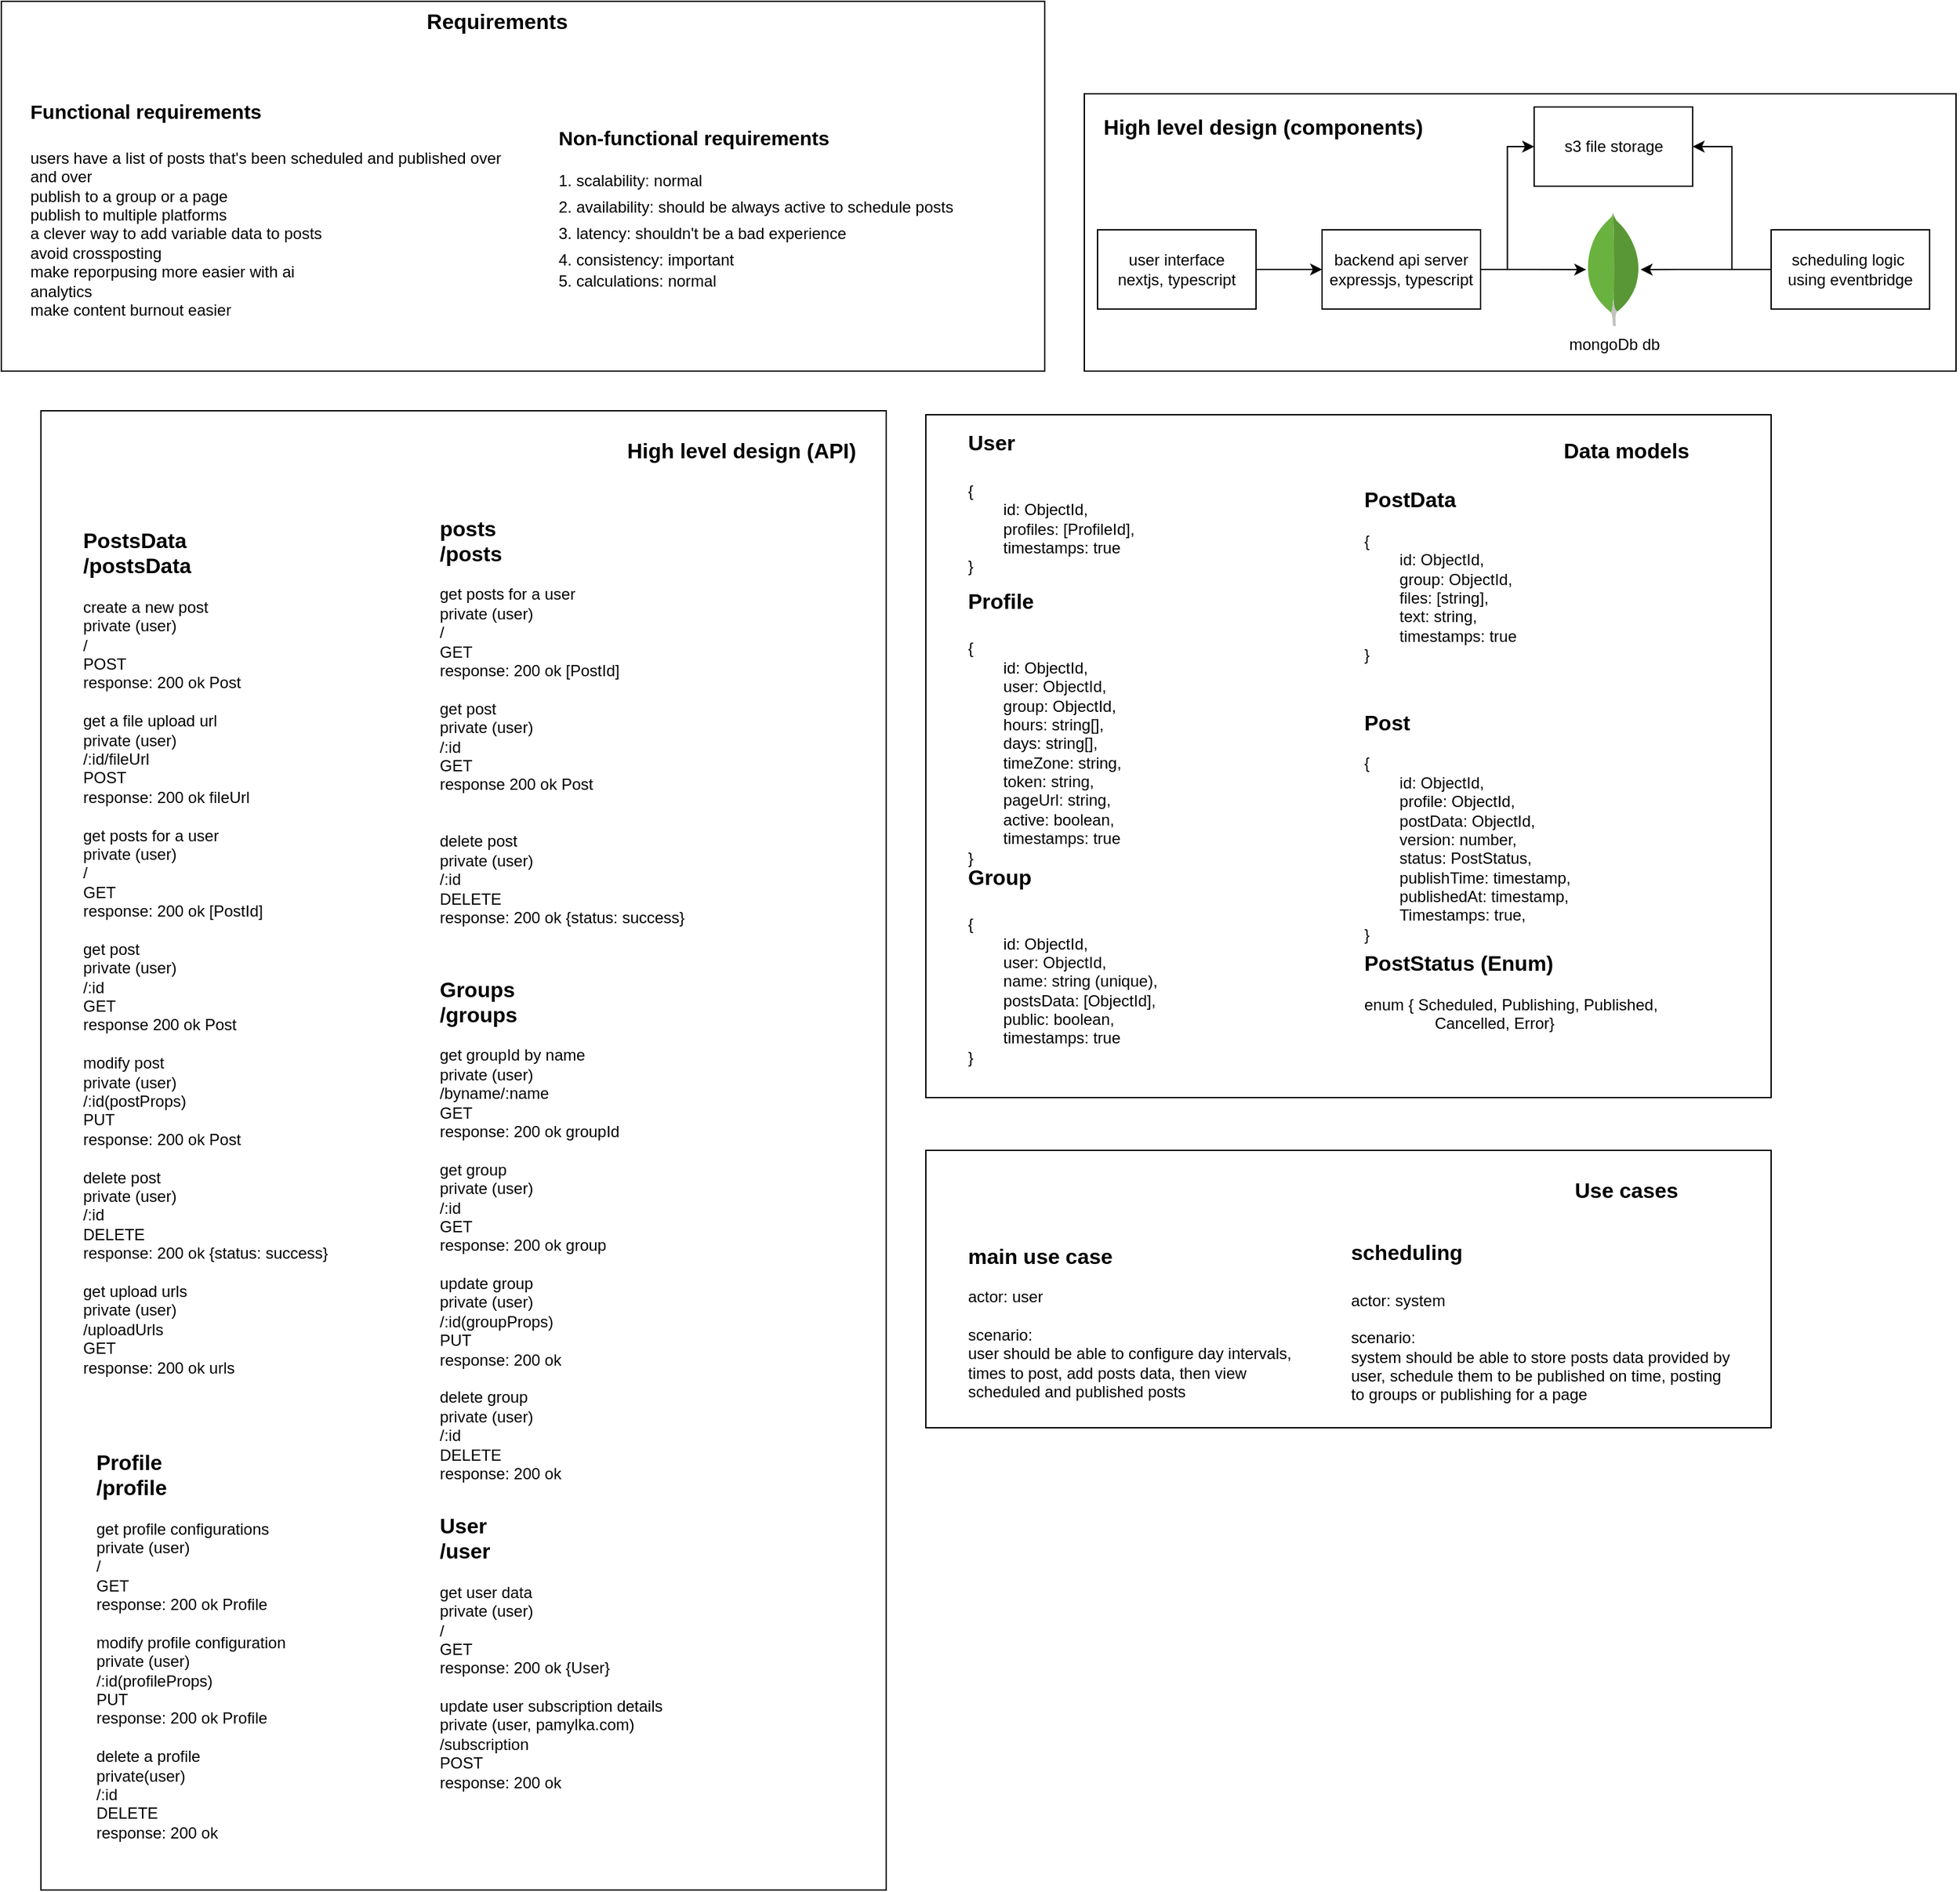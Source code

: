 <mxfile pages="4">
    <diagram name="high-level" id="dyGFYiwu21GuJYuzSbeo">
        <mxGraphModel dx="539" dy="227" grid="1" gridSize="10" guides="1" tooltips="1" connect="1" arrows="1" fold="1" page="1" pageScale="1" pageWidth="850" pageHeight="1100" math="0" shadow="0">
            <root>
                <mxCell id="0"/>
                <mxCell id="1" parent="0"/>
                <mxCell id="Nc96AKdkwotpxMe6lG0i-1" value="" style="group" parent="1" vertex="1" connectable="0">
                    <mxGeometry x="840" y="110" width="662" height="210" as="geometry"/>
                </mxCell>
                <mxCell id="Nc96AKdkwotpxMe6lG0i-2" value="" style="whiteSpace=wrap;html=1;fontSize=11;" parent="Nc96AKdkwotpxMe6lG0i-1" vertex="1">
                    <mxGeometry width="660" height="210" as="geometry"/>
                </mxCell>
                <mxCell id="Nc96AKdkwotpxMe6lG0i-3" style="edgeStyle=orthogonalEdgeStyle;rounded=0;orthogonalLoop=1;jettySize=auto;html=1;exitX=1;exitY=0.5;exitDx=0;exitDy=0;entryX=0;entryY=0.5;entryDx=0;entryDy=0;" parent="Nc96AKdkwotpxMe6lG0i-1" source="Nc96AKdkwotpxMe6lG0i-4" target="Nc96AKdkwotpxMe6lG0i-6" edge="1">
                    <mxGeometry relative="1" as="geometry"/>
                </mxCell>
                <mxCell id="Nc96AKdkwotpxMe6lG0i-4" value="user interface&lt;div&gt;nextjs, typescript&lt;/div&gt;" style="rounded=0;whiteSpace=wrap;html=1;" parent="Nc96AKdkwotpxMe6lG0i-1" vertex="1">
                    <mxGeometry x="10" y="103" width="120" height="60" as="geometry"/>
                </mxCell>
                <mxCell id="Nc96AKdkwotpxMe6lG0i-5" style="edgeStyle=orthogonalEdgeStyle;rounded=0;orthogonalLoop=1;jettySize=auto;html=1;exitX=1;exitY=0.5;exitDx=0;exitDy=0;" parent="Nc96AKdkwotpxMe6lG0i-1" source="Nc96AKdkwotpxMe6lG0i-6" target="Nc96AKdkwotpxMe6lG0i-7" edge="1">
                    <mxGeometry relative="1" as="geometry"/>
                </mxCell>
                <mxCell id="Nc96AKdkwotpxMe6lG0i-47" style="edgeStyle=orthogonalEdgeStyle;rounded=0;orthogonalLoop=1;jettySize=auto;html=1;exitX=1;exitY=0.5;exitDx=0;exitDy=0;entryX=0;entryY=0.5;entryDx=0;entryDy=0;" parent="Nc96AKdkwotpxMe6lG0i-1" source="Nc96AKdkwotpxMe6lG0i-6" target="Nc96AKdkwotpxMe6lG0i-46" edge="1">
                    <mxGeometry relative="1" as="geometry"/>
                </mxCell>
                <mxCell id="Nc96AKdkwotpxMe6lG0i-6" value="backend api server&lt;div&gt;expressjs, typescript&lt;/div&gt;" style="rounded=0;whiteSpace=wrap;html=1;" parent="Nc96AKdkwotpxMe6lG0i-1" vertex="1">
                    <mxGeometry x="180" y="103" width="120" height="60" as="geometry"/>
                </mxCell>
                <mxCell id="Nc96AKdkwotpxMe6lG0i-7" value="mongoDb db" style="dashed=0;outlineConnect=0;html=1;align=center;labelPosition=center;verticalLabelPosition=bottom;verticalAlign=top;shape=mxgraph.weblogos.mongodb" parent="Nc96AKdkwotpxMe6lG0i-1" vertex="1">
                    <mxGeometry x="380" y="90" width="41.2" height="86.2" as="geometry"/>
                </mxCell>
                <mxCell id="Nc96AKdkwotpxMe6lG0i-8" value="&lt;font style=&quot;font-size: 16px;&quot;&gt;&lt;b&gt;High level design (components)&lt;/b&gt;&lt;/font&gt;" style="text;html=1;align=center;verticalAlign=middle;resizable=0;points=[];autosize=1;strokeColor=none;fillColor=none;" parent="Nc96AKdkwotpxMe6lG0i-1" vertex="1">
                    <mxGeometry y="10" width="270" height="30" as="geometry"/>
                </mxCell>
                <mxCell id="Nc96AKdkwotpxMe6lG0i-45" style="edgeStyle=orthogonalEdgeStyle;rounded=0;orthogonalLoop=1;jettySize=auto;html=1;" parent="Nc96AKdkwotpxMe6lG0i-1" source="Nc96AKdkwotpxMe6lG0i-44" target="Nc96AKdkwotpxMe6lG0i-7" edge="1">
                    <mxGeometry relative="1" as="geometry"/>
                </mxCell>
                <mxCell id="Nc96AKdkwotpxMe6lG0i-48" style="edgeStyle=orthogonalEdgeStyle;rounded=0;orthogonalLoop=1;jettySize=auto;html=1;exitX=0;exitY=0.5;exitDx=0;exitDy=0;entryX=1;entryY=0.5;entryDx=0;entryDy=0;" parent="Nc96AKdkwotpxMe6lG0i-1" source="Nc96AKdkwotpxMe6lG0i-44" target="Nc96AKdkwotpxMe6lG0i-46" edge="1">
                    <mxGeometry relative="1" as="geometry"/>
                </mxCell>
                <mxCell id="Nc96AKdkwotpxMe6lG0i-44" value="&lt;div data--h-bstatus=&quot;0OBSERVED&quot;&gt;scheduling logic&amp;nbsp;&lt;/div&gt;&lt;div data--h-bstatus=&quot;0OBSERVED&quot;&gt;using eventbridge&lt;/div&gt;" style="rounded=0;whiteSpace=wrap;html=1;" parent="Nc96AKdkwotpxMe6lG0i-1" vertex="1">
                    <mxGeometry x="520" y="103" width="120" height="60" as="geometry"/>
                </mxCell>
                <mxCell id="Nc96AKdkwotpxMe6lG0i-46" value="s3 file storage" style="rounded=0;whiteSpace=wrap;html=1;" parent="Nc96AKdkwotpxMe6lG0i-1" vertex="1">
                    <mxGeometry x="340.6" y="10" width="120" height="60" as="geometry"/>
                </mxCell>
                <mxCell id="Nc96AKdkwotpxMe6lG0i-9" value="" style="group" parent="1" vertex="1" connectable="0">
                    <mxGeometry x="50" y="350" width="640" height="1120" as="geometry"/>
                </mxCell>
                <mxCell id="Nc96AKdkwotpxMe6lG0i-10" value="" style="whiteSpace=wrap;html=1;fontSize=11;" parent="Nc96AKdkwotpxMe6lG0i-9" vertex="1">
                    <mxGeometry width="640" height="1120" as="geometry"/>
                </mxCell>
                <mxCell id="Nc96AKdkwotpxMe6lG0i-11" value="&lt;div data--h-bstatus=&quot;0OBSERVED&quot;&gt;&lt;span data--h-bstatus=&quot;0OBSERVED&quot; style=&quot;font-size: 16px;&quot;&gt;&lt;b data--h-bstatus=&quot;0OBSERVED&quot;&gt;PostsData&lt;/b&gt;&lt;/span&gt;&lt;/div&gt;&lt;font data--h-bstatus=&quot;0OBSERVED&quot; style=&quot;font-size: 16px;&quot;&gt;&lt;b data--h-bstatus=&quot;0OBSERVED&quot;&gt;/postsData&lt;/b&gt;&lt;/font&gt;&lt;div data--h-bstatus=&quot;0OBSERVED&quot;&gt;&lt;br data--h-bstatus=&quot;0OBSERVED&quot;&gt;&lt;/div&gt;&lt;div data--h-bstatus=&quot;0OBSERVED&quot;&gt;create a new post&lt;/div&gt;&lt;div data--h-bstatus=&quot;0OBSERVED&quot;&gt;private (user)&lt;/div&gt;&lt;div data--h-bstatus=&quot;0OBSERVED&quot;&gt;/&lt;/div&gt;&lt;div data--h-bstatus=&quot;0OBSERVED&quot;&gt;POST&lt;/div&gt;&lt;div data--h-bstatus=&quot;0OBSERVED&quot;&gt;response: 200 ok Post&lt;/div&gt;&lt;div data--h-bstatus=&quot;0OBSERVED&quot;&gt;&lt;br&gt;&lt;/div&gt;&lt;div data--h-bstatus=&quot;0OBSERVED&quot;&gt;get a file upload url&lt;/div&gt;&lt;div data--h-bstatus=&quot;0OBSERVED&quot;&gt;private (user)&lt;/div&gt;&lt;div data--h-bstatus=&quot;0OBSERVED&quot;&gt;/:id/fileUrl&lt;/div&gt;&lt;div data--h-bstatus=&quot;0OBSERVED&quot;&gt;POST&lt;/div&gt;&lt;div data--h-bstatus=&quot;0OBSERVED&quot;&gt;response: 200 ok fileUrl&lt;/div&gt;&lt;div data--h-bstatus=&quot;0OBSERVED&quot;&gt;&lt;br data--h-bstatus=&quot;0OBSERVED&quot;&gt;&lt;/div&gt;&lt;div data--h-bstatus=&quot;0OBSERVED&quot;&gt;&lt;span data--h-bstatus=&quot;0OBSERVED&quot; style=&quot;background-color: transparent; color: light-dark(rgb(0, 0, 0), rgb(255, 255, 255));&quot;&gt;get posts for a user&lt;/span&gt;&lt;/div&gt;&lt;div data--h-bstatus=&quot;0OBSERVED&quot;&gt;&lt;span data--h-bstatus=&quot;0OBSERVED&quot; style=&quot;background-color: transparent; color: light-dark(rgb(0, 0, 0), rgb(255, 255, 255));&quot;&gt;private (user)&lt;/span&gt;&lt;/div&gt;&lt;div data--h-bstatus=&quot;0OBSERVED&quot;&gt;/&lt;/div&gt;&lt;div data--h-bstatus=&quot;0OBSERVED&quot;&gt;GET&lt;/div&gt;&lt;div data--h-bstatus=&quot;0OBSERVED&quot;&gt;response: 200 ok [PostId]&lt;/div&gt;&lt;div data--h-bstatus=&quot;0OBSERVED&quot;&gt;&lt;br data--h-bstatus=&quot;0OBSERVED&quot;&gt;&lt;/div&gt;&lt;div data--h-bstatus=&quot;0OBSERVED&quot;&gt;get post&lt;/div&gt;&lt;div data--h-bstatus=&quot;0OBSERVED&quot;&gt;private (user)&lt;/div&gt;&lt;div data--h-bstatus=&quot;0OBSERVED&quot;&gt;/:id&lt;/div&gt;&lt;div data--h-bstatus=&quot;0OBSERVED&quot;&gt;GET&lt;/div&gt;&lt;div data--h-bstatus=&quot;0OBSERVED&quot;&gt;response 200 ok Post&lt;/div&gt;&lt;div data--h-bstatus=&quot;0OBSERVED&quot;&gt;&lt;br data--h-bstatus=&quot;0OBSERVED&quot;&gt;&lt;/div&gt;&lt;div data--h-bstatus=&quot;0OBSERVED&quot;&gt;modify post&lt;/div&gt;&lt;div data--h-bstatus=&quot;0OBSERVED&quot;&gt;private (user)&lt;/div&gt;&lt;div data--h-bstatus=&quot;0OBSERVED&quot;&gt;/:id(postProps)&lt;/div&gt;&lt;div data--h-bstatus=&quot;0OBSERVED&quot;&gt;PUT&lt;/div&gt;&lt;div data--h-bstatus=&quot;0OBSERVED&quot;&gt;response: 200 ok Post&lt;/div&gt;&lt;div data--h-bstatus=&quot;0OBSERVED&quot;&gt;&lt;br data--h-bstatus=&quot;0OBSERVED&quot;&gt;&lt;/div&gt;&lt;div data--h-bstatus=&quot;0OBSERVED&quot;&gt;delete post&lt;/div&gt;&lt;div data--h-bstatus=&quot;0OBSERVED&quot;&gt;private (user)&lt;/div&gt;&lt;div data--h-bstatus=&quot;0OBSERVED&quot;&gt;/:id&lt;/div&gt;&lt;div data--h-bstatus=&quot;0OBSERVED&quot;&gt;DELETE&lt;/div&gt;&lt;div data--h-bstatus=&quot;0OBSERVED&quot;&gt;response: 200 ok {status: success}&lt;/div&gt;&lt;div data--h-bstatus=&quot;0OBSERVED&quot;&gt;&lt;br&gt;&lt;/div&gt;&lt;div data--h-bstatus=&quot;0OBSERVED&quot;&gt;get upload urls&lt;/div&gt;&lt;div data--h-bstatus=&quot;0OBSERVED&quot;&gt;private (user)&lt;/div&gt;&lt;div data--h-bstatus=&quot;0OBSERVED&quot;&gt;/uploadUrls&lt;/div&gt;&lt;div data--h-bstatus=&quot;0OBSERVED&quot;&gt;GET&lt;/div&gt;&lt;div data--h-bstatus=&quot;0OBSERVED&quot;&gt;response: 200 ok urls&lt;/div&gt;" style="text;html=1;align=left;verticalAlign=middle;resizable=0;points=[];autosize=1;strokeColor=none;fillColor=none;" parent="Nc96AKdkwotpxMe6lG0i-9" vertex="1">
                    <mxGeometry x="30" y="80" width="210" height="660" as="geometry"/>
                </mxCell>
                <mxCell id="Nc96AKdkwotpxMe6lG0i-13" value="&lt;font style=&quot;font-size: 16px;&quot;&gt;&lt;b&gt;High level design (API)&lt;/b&gt;&lt;/font&gt;" style="text;html=1;align=center;verticalAlign=middle;resizable=0;points=[];autosize=1;strokeColor=none;fillColor=none;" parent="Nc96AKdkwotpxMe6lG0i-9" vertex="1">
                    <mxGeometry x="430" y="15" width="200" height="30" as="geometry"/>
                </mxCell>
                <mxCell id="Nc96AKdkwotpxMe6lG0i-49" value="&lt;div data--h-bstatus=&quot;0OBSERVED&quot;&gt;&lt;span data--h-bstatus=&quot;0OBSERVED&quot; style=&quot;font-size: 16px;&quot;&gt;&lt;b data--h-bstatus=&quot;0OBSERVED&quot;&gt;Profile&lt;/b&gt;&lt;/span&gt;&lt;/div&gt;&lt;div data--h-bstatus=&quot;0OBSERVED&quot;&gt;&lt;b style=&quot;font-size: 16px; background-color: transparent; color: light-dark(rgb(0, 0, 0), rgb(255, 255, 255));&quot; data--h-bstatus=&quot;0OBSERVED&quot;&gt;/profile&lt;/b&gt;&lt;/div&gt;&lt;div data--h-bstatus=&quot;0OBSERVED&quot;&gt;&lt;br data--h-bstatus=&quot;0OBSERVED&quot;&gt;&lt;/div&gt;&lt;div data--h-bstatus=&quot;0OBSERVED&quot;&gt;get profile configurations&lt;/div&gt;&lt;div data--h-bstatus=&quot;0OBSERVED&quot;&gt;&lt;span data--h-bstatus=&quot;0OBSERVED&quot; style=&quot;background-color: transparent; color: light-dark(rgb(0, 0, 0), rgb(255, 255, 255));&quot;&gt;private (user)&lt;/span&gt;&lt;/div&gt;&lt;div data--h-bstatus=&quot;0OBSERVED&quot;&gt;/&lt;/div&gt;&lt;div data--h-bstatus=&quot;0OBSERVED&quot;&gt;GET&lt;/div&gt;&lt;div data--h-bstatus=&quot;0OBSERVED&quot;&gt;response: 200 ok Profile&lt;/div&gt;&lt;div data--h-bstatus=&quot;0OBSERVED&quot;&gt;&lt;br&gt;&lt;/div&gt;&lt;div data--h-bstatus=&quot;0OBSERVED&quot;&gt;&lt;div data--h-bstatus=&quot;0OBSERVED&quot;&gt;modify profile configuration&lt;/div&gt;&lt;div data--h-bstatus=&quot;0OBSERVED&quot;&gt;private (user)&lt;/div&gt;&lt;div data--h-bstatus=&quot;0OBSERVED&quot;&gt;/:id(profileProps)&lt;/div&gt;&lt;div data--h-bstatus=&quot;0OBSERVED&quot;&gt;PUT&lt;/div&gt;&lt;div data--h-bstatus=&quot;0OBSERVED&quot;&gt;response: 200 ok Profile&lt;/div&gt;&lt;div data--h-bstatus=&quot;0OBSERVED&quot;&gt;&lt;br data--h-bstatus=&quot;0OBSERVED&quot;&gt;&lt;/div&gt;&lt;div data--h-bstatus=&quot;0OBSERVED&quot;&gt;delete a profile&lt;/div&gt;&lt;div data--h-bstatus=&quot;0OBSERVED&quot;&gt;private(user)&lt;/div&gt;&lt;div data--h-bstatus=&quot;0OBSERVED&quot;&gt;/:id&lt;/div&gt;&lt;div data--h-bstatus=&quot;0OBSERVED&quot;&gt;DELETE&lt;/div&gt;&lt;div data--h-bstatus=&quot;0OBSERVED&quot;&gt;response: 200 ok&lt;/div&gt;&lt;/div&gt;" style="text;html=1;align=left;verticalAlign=middle;resizable=0;points=[];autosize=1;strokeColor=none;fillColor=none;" parent="Nc96AKdkwotpxMe6lG0i-9" vertex="1">
                    <mxGeometry x="40" y="780" width="170" height="310" as="geometry"/>
                </mxCell>
                <mxCell id="Nc96AKdkwotpxMe6lG0i-50" value="&lt;div data--h-bstatus=&quot;0OBSERVED&quot;&gt;&lt;b style=&quot;background-color: transparent; color: light-dark(rgb(0, 0, 0), rgb(255, 255, 255)); font-size: 16px;&quot; data--h-bstatus=&quot;0OBSERVED&quot;&gt;User&lt;/b&gt;&lt;/div&gt;&lt;div data--h-bstatus=&quot;0OBSERVED&quot;&gt;&lt;b style=&quot;background-color: transparent; color: light-dark(rgb(0, 0, 0), rgb(255, 255, 255)); font-size: 16px;&quot; data--h-bstatus=&quot;0OBSERVED&quot;&gt;/user&lt;/b&gt;&lt;/div&gt;&lt;div data--h-bstatus=&quot;0OBSERVED&quot;&gt;&lt;br data--h-bstatus=&quot;0OBSERVED&quot;&gt;&lt;/div&gt;&lt;div data--h-bstatus=&quot;0OBSERVED&quot;&gt;get user data&lt;/div&gt;&lt;div data--h-bstatus=&quot;0OBSERVED&quot;&gt;&lt;span data--h-bstatus=&quot;0OBSERVED&quot; style=&quot;background-color: transparent; color: light-dark(rgb(0, 0, 0), rgb(255, 255, 255));&quot;&gt;private (user)&lt;/span&gt;&lt;/div&gt;&lt;div data--h-bstatus=&quot;0OBSERVED&quot;&gt;/&lt;/div&gt;&lt;div data--h-bstatus=&quot;0OBSERVED&quot;&gt;GET&lt;/div&gt;&lt;div data--h-bstatus=&quot;0OBSERVED&quot;&gt;response: 200 ok {User}&lt;/div&gt;&lt;div data--h-bstatus=&quot;0OBSERVED&quot;&gt;&lt;br&gt;&lt;/div&gt;&lt;div data--h-bstatus=&quot;0OBSERVED&quot;&gt;&lt;div data--h-bstatus=&quot;0OBSERVED&quot;&gt;&lt;span style=&quot;background-color: transparent;&quot;&gt;update user subscription details&lt;/span&gt;&lt;/div&gt;&lt;div data--h-bstatus=&quot;0OBSERVED&quot;&gt;&lt;span style=&quot;background-color: transparent;&quot;&gt;private (user, pamylka.com)&lt;/span&gt;&lt;/div&gt;&lt;div data--h-bstatus=&quot;0OBSERVED&quot;&gt;/subscription&lt;/div&gt;&lt;div data--h-bstatus=&quot;0OBSERVED&quot;&gt;POST&lt;/div&gt;&lt;div data--h-bstatus=&quot;0OBSERVED&quot;&gt;response: 200 ok&lt;/div&gt;&lt;/div&gt;" style="text;html=1;align=left;verticalAlign=middle;resizable=0;points=[];autosize=1;strokeColor=none;fillColor=none;" parent="Nc96AKdkwotpxMe6lG0i-9" vertex="1">
                    <mxGeometry x="300" y="830" width="190" height="220" as="geometry"/>
                </mxCell>
                <mxCell id="Nc96AKdkwotpxMe6lG0i-53" value="&lt;div data--h-bstatus=&quot;0OBSERVED&quot;&gt;&lt;span data--h-bstatus=&quot;0OBSERVED&quot; style=&quot;font-size: 16px;&quot;&gt;&lt;b data--h-bstatus=&quot;0OBSERVED&quot;&gt;posts&lt;/b&gt;&lt;/span&gt;&lt;/div&gt;&lt;font data--h-bstatus=&quot;0OBSERVED&quot; style=&quot;font-size: 16px;&quot;&gt;&lt;b data--h-bstatus=&quot;0OBSERVED&quot;&gt;/posts&lt;/b&gt;&lt;/font&gt;&lt;div data--h-bstatus=&quot;0OBSERVED&quot;&gt;&lt;br&gt;&lt;/div&gt;&lt;div data--h-bstatus=&quot;0OBSERVED&quot;&gt;&lt;span data--h-bstatus=&quot;0OBSERVED&quot; style=&quot;background-color: transparent; color: light-dark(rgb(0, 0, 0), rgb(255, 255, 255));&quot;&gt;get posts for a user&lt;/span&gt;&lt;/div&gt;&lt;div data--h-bstatus=&quot;0OBSERVED&quot;&gt;&lt;span data--h-bstatus=&quot;0OBSERVED&quot; style=&quot;background-color: transparent; color: light-dark(rgb(0, 0, 0), rgb(255, 255, 255));&quot;&gt;private (user)&lt;/span&gt;&lt;/div&gt;&lt;div data--h-bstatus=&quot;0OBSERVED&quot;&gt;/&lt;/div&gt;&lt;div data--h-bstatus=&quot;0OBSERVED&quot;&gt;GET&lt;/div&gt;&lt;div data--h-bstatus=&quot;0OBSERVED&quot;&gt;response: 200 ok [PostId]&lt;/div&gt;&lt;div data--h-bstatus=&quot;0OBSERVED&quot;&gt;&lt;br data--h-bstatus=&quot;0OBSERVED&quot;&gt;&lt;/div&gt;&lt;div data--h-bstatus=&quot;0OBSERVED&quot;&gt;get post&lt;/div&gt;&lt;div data--h-bstatus=&quot;0OBSERVED&quot;&gt;private (user)&lt;/div&gt;&lt;div data--h-bstatus=&quot;0OBSERVED&quot;&gt;/:id&lt;/div&gt;&lt;div data--h-bstatus=&quot;0OBSERVED&quot;&gt;GET&lt;/div&gt;&lt;div data--h-bstatus=&quot;0OBSERVED&quot;&gt;response 200 ok Post&lt;/div&gt;&lt;div data--h-bstatus=&quot;0OBSERVED&quot;&gt;&lt;br&gt;&lt;/div&gt;&lt;div data--h-bstatus=&quot;0OBSERVED&quot;&gt;&lt;br data--h-bstatus=&quot;0OBSERVED&quot;&gt;&lt;/div&gt;&lt;div data--h-bstatus=&quot;0OBSERVED&quot;&gt;delete post&lt;/div&gt;&lt;div data--h-bstatus=&quot;0OBSERVED&quot;&gt;private (user)&lt;/div&gt;&lt;div data--h-bstatus=&quot;0OBSERVED&quot;&gt;/:id&lt;/div&gt;&lt;div data--h-bstatus=&quot;0OBSERVED&quot;&gt;DELETE&lt;/div&gt;&lt;div data--h-bstatus=&quot;0OBSERVED&quot;&gt;response: 200 ok {status: success}&lt;/div&gt;" style="text;html=1;align=left;verticalAlign=middle;resizable=0;points=[];autosize=1;strokeColor=none;fillColor=none;" parent="Nc96AKdkwotpxMe6lG0i-9" vertex="1">
                    <mxGeometry x="300" y="70" width="210" height="330" as="geometry"/>
                </mxCell>
                <mxCell id="jAhRFScy9EEFoIOksLYV-3" value="&lt;div data--h-bstatus=&quot;0OBSERVED&quot;&gt;&lt;span data--h-bstatus=&quot;0OBSERVED&quot; style=&quot;font-size: 16px;&quot;&gt;&lt;b data--h-bstatus=&quot;0OBSERVED&quot;&gt;Groups&lt;/b&gt;&lt;/span&gt;&lt;/div&gt;&lt;div data--h-bstatus=&quot;0OBSERVED&quot;&gt;&lt;b style=&quot;background-color: transparent; color: light-dark(rgb(0, 0, 0), rgb(255, 255, 255)); font-size: 16px;&quot; data--h-bstatus=&quot;0OBSERVED&quot;&gt;/groups&lt;/b&gt;&lt;/div&gt;&lt;div data--h-bstatus=&quot;0OBSERVED&quot;&gt;&lt;br data--h-bstatus=&quot;0OBSERVED&quot;&gt;&lt;/div&gt;&lt;div data--h-bstatus=&quot;0OBSERVED&quot;&gt;&lt;span data--h-bstatus=&quot;0OBSERVED&quot; style=&quot;background-color: transparent; color: light-dark(rgb(0, 0, 0), rgb(255, 255, 255));&quot;&gt;get groupId by name&lt;/span&gt;&lt;/div&gt;&lt;div data--h-bstatus=&quot;0OBSERVED&quot;&gt;&lt;span data--h-bstatus=&quot;0OBSERVED&quot; style=&quot;background-color: transparent; color: light-dark(rgb(0, 0, 0), rgb(255, 255, 255));&quot;&gt;private (user)&lt;/span&gt;&lt;/div&gt;&lt;div data--h-bstatus=&quot;0OBSERVED&quot;&gt;/byname/:name&lt;/div&gt;&lt;div data--h-bstatus=&quot;0OBSERVED&quot;&gt;GET&lt;/div&gt;&lt;div data--h-bstatus=&quot;0OBSERVED&quot;&gt;response: 200 ok groupId&lt;/div&gt;&lt;div data--h-bstatus=&quot;0OBSERVED&quot;&gt;&lt;br data--h-bstatus=&quot;0OBSERVED&quot;&gt;&lt;/div&gt;&lt;div data--h-bstatus=&quot;0OBSERVED&quot;&gt;&lt;div data--h-bstatus=&quot;0OBSERVED&quot;&gt;&lt;span style=&quot;background-color: transparent; color: light-dark(rgb(0, 0, 0), rgb(255, 255, 255));&quot; data--h-bstatus=&quot;0OBSERVED&quot;&gt;get group&lt;/span&gt;&lt;/div&gt;&lt;div data--h-bstatus=&quot;0OBSERVED&quot;&gt;&lt;span style=&quot;background-color: transparent; color: light-dark(rgb(0, 0, 0), rgb(255, 255, 255));&quot; data--h-bstatus=&quot;0OBSERVED&quot;&gt;private (user)&lt;/span&gt;&lt;/div&gt;&lt;div data--h-bstatus=&quot;0OBSERVED&quot;&gt;/:id&lt;/div&gt;&lt;div data--h-bstatus=&quot;0OBSERVED&quot;&gt;GET&lt;/div&gt;&lt;div data--h-bstatus=&quot;0OBSERVED&quot;&gt;response: 200 ok group&lt;/div&gt;&lt;div data--h-bstatus=&quot;0OBSERVED&quot;&gt;&lt;br&gt;&lt;/div&gt;&lt;/div&gt;&lt;div data--h-bstatus=&quot;0OBSERVED&quot;&gt;update group&lt;/div&gt;&lt;div data--h-bstatus=&quot;0OBSERVED&quot;&gt;private (user)&lt;/div&gt;&lt;div data--h-bstatus=&quot;0OBSERVED&quot;&gt;/:id(groupProps)&lt;/div&gt;&lt;div data--h-bstatus=&quot;0OBSERVED&quot;&gt;PUT&lt;/div&gt;&lt;div data--h-bstatus=&quot;0OBSERVED&quot;&gt;response: 200 ok&lt;/div&gt;&lt;div data--h-bstatus=&quot;0OBSERVED&quot;&gt;&lt;br data--h-bstatus=&quot;0OBSERVED&quot;&gt;&lt;/div&gt;&lt;div data--h-bstatus=&quot;0OBSERVED&quot;&gt;delete group&lt;/div&gt;&lt;div data--h-bstatus=&quot;0OBSERVED&quot;&gt;private (user)&lt;/div&gt;&lt;div data--h-bstatus=&quot;0OBSERVED&quot;&gt;/:id&lt;/div&gt;&lt;div data--h-bstatus=&quot;0OBSERVED&quot;&gt;DELETE&lt;/div&gt;&lt;div data--h-bstatus=&quot;0OBSERVED&quot;&gt;response: 200 ok&lt;/div&gt;" style="text;html=1;align=left;verticalAlign=middle;resizable=0;points=[];autosize=1;strokeColor=none;fillColor=none;" parent="Nc96AKdkwotpxMe6lG0i-9" vertex="1">
                    <mxGeometry x="300" y="420" width="160" height="400" as="geometry"/>
                </mxCell>
                <mxCell id="Nc96AKdkwotpxMe6lG0i-18" value="" style="group" parent="1" vertex="1" connectable="0">
                    <mxGeometry x="20" y="40" width="790" height="290" as="geometry"/>
                </mxCell>
                <mxCell id="Nc96AKdkwotpxMe6lG0i-19" value="" style="whiteSpace=wrap;html=1;fontSize=11;" parent="Nc96AKdkwotpxMe6lG0i-18" vertex="1">
                    <mxGeometry width="790" height="280" as="geometry"/>
                </mxCell>
                <mxCell id="Nc96AKdkwotpxMe6lG0i-20" value="&lt;h1 data--h-bstatus=&quot;0OBSERVED&quot; style=&quot;margin-top: 0px;&quot;&gt;&lt;span data--h-bstatus=&quot;0OBSERVED&quot; style=&quot;background-color: transparent; color: light-dark(rgb(0, 0, 0), rgb(255, 255, 255));&quot;&gt;&lt;font data--h-bstatus=&quot;0OBSERVED&quot; style=&quot;font-size: 15px;&quot;&gt;Functional requirements&lt;/font&gt;&lt;/span&gt;&lt;/h1&gt;&lt;div data--h-bstatus=&quot;0OBSERVED&quot;&gt;&lt;span data--h-bstatus=&quot;0OBSERVED&quot; style=&quot;font-size: 12px; font-weight: 400; background-color: transparent; color: light-dark(rgb(0, 0, 0), rgb(255, 255, 255)); line-height: 100%;&quot;&gt;users have a list of posts that&#39;s been scheduled and published over and over&lt;/span&gt;&lt;/div&gt;&lt;div data--h-bstatus=&quot;0OBSERVED&quot;&gt;&lt;span data--h-bstatus=&quot;0OBSERVED&quot; style=&quot;font-size: 12px; font-weight: 400; background-color: transparent; color: light-dark(rgb(0, 0, 0), rgb(255, 255, 255)); line-height: 100%;&quot;&gt;publish to a group or a page&lt;/span&gt;&lt;/div&gt;&lt;div data--h-bstatus=&quot;0OBSERVED&quot;&gt;&lt;span data--h-bstatus=&quot;0OBSERVED&quot; style=&quot;background-color: transparent; color: light-dark(rgb(0, 0, 0), rgb(255, 255, 255));&quot;&gt;publish to multiple platforms&lt;/span&gt;&lt;/div&gt;&lt;div data--h-bstatus=&quot;0OBSERVED&quot;&gt;a clever way to add variable data to posts&lt;/div&gt;&lt;div data--h-bstatus=&quot;0OBSERVED&quot;&gt;avoid crossposting&lt;/div&gt;&lt;div data--h-bstatus=&quot;0OBSERVED&quot;&gt;make reporpusing more easier with ai&lt;/div&gt;&lt;div data--h-bstatus=&quot;0OBSERVED&quot;&gt;analytics&lt;/div&gt;&lt;div data--h-bstatus=&quot;0OBSERVED&quot;&gt;make content burnout easier&lt;/div&gt;" style="text;html=1;whiteSpace=wrap;overflow=hidden;rounded=0;" parent="Nc96AKdkwotpxMe6lG0i-18" vertex="1">
                    <mxGeometry x="20" y="60" width="370" height="190" as="geometry"/>
                </mxCell>
                <mxCell id="Nc96AKdkwotpxMe6lG0i-21" value="&lt;h1 data--h-bstatus=&quot;0OBSERVED&quot; style=&quot;margin-top: 0px;&quot;&gt;&lt;span data--h-bstatus=&quot;0OBSERVED&quot; style=&quot;background-color: transparent; color: light-dark(rgb(0, 0, 0), rgb(255, 255, 255));&quot;&gt;&lt;font data--h-bstatus=&quot;0OBSERVED&quot; style=&quot;font-size: 15px;&quot;&gt;Non-functional requirements&lt;/font&gt;&lt;/span&gt;&lt;/h1&gt;&lt;h1 data--h-bstatus=&quot;0OBSERVED&quot; style=&quot;margin-top: 0px; line-height: 0%;&quot;&gt;&lt;span data--h-bstatus=&quot;0OBSERVED&quot; style=&quot;font-size: 12px; font-weight: 400;&quot;&gt;1. scalability: normal&lt;/span&gt;&lt;/h1&gt;&lt;h1 data--h-bstatus=&quot;0OBSERVED&quot; style=&quot;margin-top: 0px; line-height: 0%;&quot;&gt;&lt;span data--h-bstatus=&quot;0OBSERVED&quot; style=&quot;background-color: transparent; color: light-dark(rgb(0, 0, 0), rgb(255, 255, 255)); font-size: 12px; font-weight: 400;&quot;&gt;2. availability: should be always active to schedule posts&lt;/span&gt;&lt;/h1&gt;&lt;h1 data--h-bstatus=&quot;0OBSERVED&quot; style=&quot;margin-top: 0px; line-height: 0%;&quot;&gt;&lt;span data--h-bstatus=&quot;0OBSERVED&quot; style=&quot;background-color: transparent; color: light-dark(rgb(0, 0, 0), rgb(255, 255, 255)); font-size: 12px; font-weight: 400;&quot;&gt;3. latency: shouldn&#39;t be a bad experience&lt;/span&gt;&lt;/h1&gt;&lt;h1 data--h-bstatus=&quot;0OBSERVED&quot; style=&quot;margin-top: 0px; line-height: 0%;&quot;&gt;&lt;span data--h-bstatus=&quot;0OBSERVED&quot; style=&quot;background-color: transparent; color: light-dark(rgb(0, 0, 0), rgb(255, 255, 255)); font-size: 12px; font-weight: normal;&quot;&gt;4. consistency: important&lt;/span&gt;&lt;/h1&gt;&lt;div data--h-bstatus=&quot;0OBSERVED&quot; style=&quot;line-height: 0%;&quot;&gt;&lt;span data--h-bstatus=&quot;0OBSERVED&quot; style=&quot;background-color: transparent; color: light-dark(rgb(0, 0, 0), rgb(255, 255, 255));&quot;&gt;5. calculations: normal&lt;/span&gt;&lt;/div&gt;" style="text;html=1;whiteSpace=wrap;overflow=hidden;rounded=0;" parent="Nc96AKdkwotpxMe6lG0i-18" vertex="1">
                    <mxGeometry x="420" y="80" width="350" height="150" as="geometry"/>
                </mxCell>
                <mxCell id="Nc96AKdkwotpxMe6lG0i-22" value="&lt;font style=&quot;font-size: 16px;&quot;&gt;&lt;b&gt;Requirements&lt;/b&gt;&lt;/font&gt;" style="text;html=1;align=center;verticalAlign=middle;resizable=0;points=[];autosize=1;strokeColor=none;fillColor=none;" parent="Nc96AKdkwotpxMe6lG0i-18" vertex="1">
                    <mxGeometry x="310" width="130" height="30" as="geometry"/>
                </mxCell>
                <mxCell id="Nc96AKdkwotpxMe6lG0i-36" value="" style="group" parent="1" vertex="1" connectable="0">
                    <mxGeometry x="720" y="910" width="640" height="214" as="geometry"/>
                </mxCell>
                <mxCell id="Nc96AKdkwotpxMe6lG0i-37" value="" style="whiteSpace=wrap;html=1;fontSize=11;" parent="Nc96AKdkwotpxMe6lG0i-36" vertex="1">
                    <mxGeometry width="640" height="210" as="geometry"/>
                </mxCell>
                <mxCell id="Nc96AKdkwotpxMe6lG0i-38" value="&lt;div data--h-bstatus=&quot;0OBSERVED&quot;&gt;&lt;b data--h-bstatus=&quot;0OBSERVED&quot; style=&quot;font-size: 16px; background-color: transparent; color: light-dark(rgb(0, 0, 0), rgb(255, 255, 255));&quot;&gt;main use case&lt;/b&gt;&lt;/div&gt;&lt;div data--h-bstatus=&quot;0OBSERVED&quot;&gt;&lt;br data--h-bstatus=&quot;0OBSERVED&quot;&gt;&lt;/div&gt;&lt;div data--h-bstatus=&quot;0OBSERVED&quot;&gt;actor: user&lt;/div&gt;&lt;div data--h-bstatus=&quot;0OBSERVED&quot;&gt;&lt;br data--h-bstatus=&quot;0OBSERVED&quot;&gt;&lt;/div&gt;&lt;div data--h-bstatus=&quot;0OBSERVED&quot;&gt;scenario:&lt;/div&gt;&lt;div data--h-bstatus=&quot;0OBSERVED&quot;&gt;user should be able to configure day intervals,&lt;/div&gt;&lt;div data--h-bstatus=&quot;0OBSERVED&quot;&gt;times&amp;nbsp;&lt;span data--h-bstatus=&quot;0OBSERVED&quot; style=&quot;background-color: transparent; color: light-dark(rgb(0, 0, 0), rgb(255, 255, 255));&quot;&gt;to post, add posts data, then view&amp;nbsp;&lt;/span&gt;&lt;/div&gt;&lt;div data--h-bstatus=&quot;0OBSERVED&quot;&gt;&lt;span data--h-bstatus=&quot;0OBSERVED&quot; style=&quot;background-color: transparent; color: light-dark(rgb(0, 0, 0), rgb(255, 255, 255));&quot;&gt;scheduled and&amp;nbsp;&lt;/span&gt;&lt;span data--h-bstatus=&quot;0OBSERVED&quot; style=&quot;background-color: transparent; color: light-dark(rgb(0, 0, 0), rgb(255, 255, 255));&quot;&gt;published posts&lt;/span&gt;&lt;/div&gt;" style="text;html=1;align=left;verticalAlign=middle;resizable=0;points=[];autosize=1;strokeColor=none;fillColor=none;" parent="Nc96AKdkwotpxMe6lG0i-36" vertex="1">
                    <mxGeometry x="30" y="65" width="270" height="130" as="geometry"/>
                </mxCell>
                <mxCell id="Nc96AKdkwotpxMe6lG0i-39" value="&lt;font style=&quot;font-size: 16px;&quot;&gt;&lt;b&gt;Use cases&lt;/b&gt;&lt;/font&gt;" style="text;html=1;align=center;verticalAlign=middle;resizable=0;points=[];autosize=1;strokeColor=none;fillColor=none;" parent="Nc96AKdkwotpxMe6lG0i-36" vertex="1">
                    <mxGeometry x="480" y="15" width="100" height="30" as="geometry"/>
                </mxCell>
                <mxCell id="H-i4VCKOyVgDC0gI0cPH-2" value="&lt;div data--h-bstatus=&quot;0OBSERVED&quot;&gt;&lt;span data--h-bstatus=&quot;0OBSERVED&quot; style=&quot;font-size: 16px;&quot;&gt;&lt;b data--h-bstatus=&quot;0OBSERVED&quot;&gt;scheduling&lt;/b&gt;&lt;/span&gt;&lt;/div&gt;&lt;div data--h-bstatus=&quot;0OBSERVED&quot;&gt;&lt;span data--h-bstatus=&quot;0OBSERVED&quot; style=&quot;font-size: 16px;&quot;&gt;&lt;b data--h-bstatus=&quot;0OBSERVED&quot;&gt;&lt;br data--h-bstatus=&quot;0OBSERVED&quot;&gt;&lt;/b&gt;&lt;/span&gt;&lt;/div&gt;&lt;div data--h-bstatus=&quot;0OBSERVED&quot;&gt;actor: system&lt;/div&gt;&lt;div data--h-bstatus=&quot;0OBSERVED&quot;&gt;&lt;br data--h-bstatus=&quot;0OBSERVED&quot;&gt;&lt;/div&gt;&lt;div data--h-bstatus=&quot;0OBSERVED&quot;&gt;scenario:&lt;/div&gt;&lt;div data--h-bstatus=&quot;0OBSERVED&quot;&gt;system should be able to store posts data provided by&lt;/div&gt;&lt;div data--h-bstatus=&quot;0OBSERVED&quot;&gt;user, schedule them to be published on time, posting&lt;/div&gt;&lt;div data--h-bstatus=&quot;0OBSERVED&quot;&gt;to groups or publishing for a page&lt;/div&gt;" style="text;html=1;align=left;verticalAlign=middle;resizable=0;points=[];autosize=1;strokeColor=none;fillColor=none;" parent="Nc96AKdkwotpxMe6lG0i-36" vertex="1">
                    <mxGeometry x="320" y="60" width="310" height="140" as="geometry"/>
                </mxCell>
                <mxCell id="H-i4VCKOyVgDC0gI0cPH-1" value="" style="group" parent="1" vertex="1" connectable="0">
                    <mxGeometry x="720" y="350" width="642" height="524" as="geometry"/>
                </mxCell>
                <mxCell id="Nc96AKdkwotpxMe6lG0i-23" value="" style="whiteSpace=wrap;html=1;fontSize=11;" parent="H-i4VCKOyVgDC0gI0cPH-1" vertex="1">
                    <mxGeometry y="3" width="640" height="517" as="geometry"/>
                </mxCell>
                <mxCell id="Nc96AKdkwotpxMe6lG0i-25" value="&lt;div data--h-bstatus=&quot;0OBSERVED&quot;&gt;&lt;b data--h-bstatus=&quot;0OBSERVED&quot; style=&quot;font-size: 16px; background-color: transparent; color: light-dark(rgb(0, 0, 0), rgb(255, 255, 255));&quot;&gt;PostData&lt;/b&gt;&lt;/div&gt;&lt;div data--h-bstatus=&quot;0OBSERVED&quot;&gt;&lt;br data--h-bstatus=&quot;0OBSERVED&quot;&gt;&lt;/div&gt;&lt;div data--h-bstatus=&quot;0OBSERVED&quot;&gt;{&lt;/div&gt;&lt;div data--h-bstatus=&quot;0OBSERVED&quot;&gt;&lt;span data--h-bstatus=&quot;0OBSERVED&quot; style=&quot;white-space: pre;&quot;&gt;&#x9;&lt;/span&gt;id: ObjectId,&lt;/div&gt;&lt;div data--h-bstatus=&quot;0OBSERVED&quot;&gt;&lt;span data--h-bstatus=&quot;0OBSERVED&quot; style=&quot;white-space: pre;&quot;&gt;&#x9;&lt;/span&gt;group: ObjectId,&lt;br data--h-bstatus=&quot;0OBSERVED&quot;&gt;&lt;/div&gt;&lt;div data--h-bstatus=&quot;0OBSERVED&quot;&gt;&lt;span style=&quot;background-color: transparent; white-space-collapse: preserve;&quot; data--h-bstatus=&quot;0OBSERVED&quot;&gt;&#x9;&lt;/span&gt;&lt;span style=&quot;background-color: transparent; white-space-collapse: preserve;&quot; data--h-bstatus=&quot;0OBSERVED&quot;&gt;files: [string],&lt;/span&gt;&lt;/div&gt;&lt;div data--h-bstatus=&quot;0OBSERVED&quot;&gt;&lt;span style=&quot;white-space-collapse: preserve;&quot; data--h-bstatus=&quot;0OBSERVED&quot;&gt;&lt;span data--h-bstatus=&quot;0OBSERVED&quot;&gt;&#x9;&lt;/span&gt;text: string,&lt;/span&gt;&lt;/div&gt;&lt;div data--h-bstatus=&quot;0OBSERVED&quot;&gt;&lt;span style=&quot;background-color: transparent; white-space-collapse: preserve;&quot; data--h-bstatus=&quot;0OBSERVED&quot;&gt;&#x9;&lt;/span&gt;&lt;span style=&quot;background-color: transparent; white-space-collapse: preserve;&quot; data--h-bstatus=&quot;0OBSERVED&quot;&gt;timestamps: true&lt;/span&gt;&lt;/div&gt;&lt;div data--h-bstatus=&quot;0OBSERVED&quot;&gt;}&lt;/div&gt;" style="text;html=1;align=left;verticalAlign=middle;resizable=0;points=[];autosize=1;strokeColor=none;fillColor=none;" parent="H-i4VCKOyVgDC0gI0cPH-1" vertex="1">
                    <mxGeometry x="330" y="50" width="140" height="150" as="geometry"/>
                </mxCell>
                <mxCell id="Nc96AKdkwotpxMe6lG0i-27" value="&lt;font style=&quot;font-size: 16px;&quot;&gt;&lt;b&gt;Data models&lt;/b&gt;&lt;/font&gt;" style="text;html=1;align=center;verticalAlign=middle;resizable=0;points=[];autosize=1;strokeColor=none;fillColor=none;" parent="H-i4VCKOyVgDC0gI0cPH-1" vertex="1">
                    <mxGeometry x="470" y="15" width="120" height="30" as="geometry"/>
                </mxCell>
                <mxCell id="Nc96AKdkwotpxMe6lG0i-51" value="&lt;div data--h-bstatus=&quot;0OBSERVED&quot;&gt;&lt;span data--h-bstatus=&quot;0OBSERVED&quot; style=&quot;font-size: 16px;&quot;&gt;&lt;b data--h-bstatus=&quot;0OBSERVED&quot;&gt;Post&lt;/b&gt;&lt;/span&gt;&lt;/div&gt;&lt;div data--h-bstatus=&quot;0OBSERVED&quot;&gt;&lt;br data--h-bstatus=&quot;0OBSERVED&quot;&gt;&lt;/div&gt;&lt;div data--h-bstatus=&quot;0OBSERVED&quot;&gt;{&lt;/div&gt;&lt;div data--h-bstatus=&quot;0OBSERVED&quot;&gt;&lt;span data--h-bstatus=&quot;0OBSERVED&quot; style=&quot;white-space: pre;&quot;&gt;&#x9;&lt;/span&gt;id: ObjectId,&lt;/div&gt;&lt;div data--h-bstatus=&quot;0OBSERVED&quot;&gt;&lt;span data--h-bstatus=&quot;0OBSERVED&quot; style=&quot;white-space: pre;&quot;&gt;&#x9;&lt;/span&gt;profile: ObjectId,&lt;br data--h-bstatus=&quot;0OBSERVED&quot;&gt;&lt;/div&gt;&lt;div data--h-bstatus=&quot;0OBSERVED&quot;&gt;&lt;span data--h-bstatus=&quot;0OBSERVED&quot; style=&quot;white-space: pre;&quot;&gt;&#x9;&lt;/span&gt;postData: ObjectId,&lt;br data--h-bstatus=&quot;0OBSERVED&quot;&gt;&lt;/div&gt;&lt;div data--h-bstatus=&quot;0OBSERVED&quot;&gt;&lt;span data--h-bstatus=&quot;0OBSERVED&quot; style=&quot;white-space: pre;&quot;&gt;&#x9;&lt;/span&gt;version: number,&lt;br data--h-bstatus=&quot;0OBSERVED&quot;&gt;&lt;/div&gt;&lt;div data--h-bstatus=&quot;0OBSERVED&quot;&gt;&lt;span data--h-bstatus=&quot;0OBSERVED&quot; style=&quot;white-space: pre;&quot;&gt;&#x9;&lt;/span&gt;status: PostStatus,&lt;/div&gt;&lt;div data--h-bstatus=&quot;0OBSERVED&quot;&gt;&lt;span data--h-bstatus=&quot;0OBSERVED&quot; style=&quot;white-space: pre;&quot;&gt;&#x9;&lt;/span&gt;publishTime: timestamp,&lt;br data--h-bstatus=&quot;0OBSERVED&quot;&gt;&lt;/div&gt;&lt;div data--h-bstatus=&quot;0OBSERVED&quot;&gt;&lt;span data--h-bstatus=&quot;0OBSERVED&quot; style=&quot;white-space: pre;&quot;&gt;&#x9;&lt;/span&gt;publishedAt: timestamp,&lt;br data--h-bstatus=&quot;0OBSERVED&quot;&gt;&lt;/div&gt;&lt;div data--h-bstatus=&quot;0OBSERVED&quot;&gt;&lt;span style=&quot;background-color: transparent; color: light-dark(rgb(0, 0, 0), rgb(255, 255, 255)); white-space-collapse: preserve;&quot; data--h-bstatus=&quot;0OBSERVED&quot;&gt;&lt;span data--h-bstatus=&quot;0OBSERVED&quot; style=&quot;white-space: pre;&quot;&gt;&#x9;&lt;/span&gt;Timestamps: true,&lt;/span&gt;&lt;span style=&quot;background-color: transparent; color: light-dark(rgb(0, 0, 0), rgb(255, 255, 255)); white-space-collapse: preserve;&quot; data--h-bstatus=&quot;0OBSERVED&quot;&gt;&#x9;&lt;/span&gt;&lt;span style=&quot;background-color: transparent; color: light-dark(rgb(0, 0, 0), rgb(255, 255, 255)); white-space-collapse: preserve;&quot; data--h-bstatus=&quot;0OBSERVED&quot;&gt;&#x9;&lt;/span&gt;&lt;/div&gt;&lt;div data--h-bstatus=&quot;0OBSERVED&quot;&gt;}&lt;/div&gt;" style="text;html=1;align=left;verticalAlign=middle;resizable=0;points=[];autosize=1;strokeColor=none;fillColor=none;" parent="H-i4VCKOyVgDC0gI0cPH-1" vertex="1">
                    <mxGeometry x="330" y="220" width="180" height="190" as="geometry"/>
                </mxCell>
                <mxCell id="Nc96AKdkwotpxMe6lG0i-52" value="&lt;div data--h-bstatus=&quot;0OBSERVED&quot;&gt;&lt;span data--h-bstatus=&quot;0OBSERVED&quot; style=&quot;font-size: 16px;&quot;&gt;&lt;b data--h-bstatus=&quot;0OBSERVED&quot;&gt;PostStatus (Enum)&lt;/b&gt;&lt;/span&gt;&lt;/div&gt;&lt;div data--h-bstatus=&quot;0OBSERVED&quot;&gt;&lt;span data--h-bstatus=&quot;0OBSERVED&quot; style=&quot;background-color: transparent; color: light-dark(rgb(0, 0, 0), rgb(255, 255, 255));&quot;&gt;&lt;br data--h-bstatus=&quot;0OBSERVED&quot;&gt;&lt;/span&gt;&lt;/div&gt;&lt;div data--h-bstatus=&quot;0OBSERVED&quot;&gt;&lt;span data--h-bstatus=&quot;0OBSERVED&quot; style=&quot;background-color: transparent; color: light-dark(rgb(0, 0, 0), rgb(255, 255, 255));&quot;&gt;enum { Scheduled, Publishing, Published,&amp;nbsp;&lt;/span&gt;&lt;/div&gt;&lt;div data--h-bstatus=&quot;0OBSERVED&quot;&gt;&lt;span style=&quot;background-color: transparent; color: light-dark(rgb(0, 0, 0), rgb(255, 255, 255));&quot; data--h-bstatus=&quot;0OBSERVED&quot;&gt;&lt;span data--h-bstatus=&quot;0OBSERVED&quot; style=&quot;white-space: pre;&quot;&gt;&#x9;&lt;/span&gt;&lt;span data--h-bstatus=&quot;0OBSERVED&quot; style=&quot;white-space: pre;&quot;&gt;&#x9;&lt;/span&gt;Cancelled, Error}&lt;/span&gt;&lt;/div&gt;" style="text;html=1;align=left;verticalAlign=middle;resizable=0;points=[];autosize=1;strokeColor=none;fillColor=none;" parent="H-i4VCKOyVgDC0gI0cPH-1" vertex="1">
                    <mxGeometry x="330" y="400" width="250" height="80" as="geometry"/>
                </mxCell>
                <mxCell id="jAhRFScy9EEFoIOksLYV-1" value="&lt;div data--h-bstatus=&quot;0OBSERVED&quot;&gt;&lt;span data--h-bstatus=&quot;0OBSERVED&quot; style=&quot;font-size: 16px;&quot;&gt;&lt;b data--h-bstatus=&quot;0OBSERVED&quot;&gt;User&lt;/b&gt;&lt;/span&gt;&lt;/div&gt;&lt;div data--h-bstatus=&quot;0OBSERVED&quot;&gt;&lt;span data--h-bstatus=&quot;0OBSERVED&quot; style=&quot;font-size: 16px;&quot;&gt;&lt;b data--h-bstatus=&quot;0OBSERVED&quot;&gt;&lt;br data--h-bstatus=&quot;0OBSERVED&quot;&gt;&lt;/b&gt;&lt;/span&gt;&lt;/div&gt;&lt;div data--h-bstatus=&quot;0OBSERVED&quot;&gt;{&lt;/div&gt;&lt;div data--h-bstatus=&quot;0OBSERVED&quot;&gt;&lt;span data--h-bstatus=&quot;0OBSERVED&quot; style=&quot;white-space: pre;&quot;&gt;&#x9;&lt;/span&gt;id: ObjectId,&lt;/div&gt;&lt;div data--h-bstatus=&quot;0OBSERVED&quot;&gt;&lt;span data--h-bstatus=&quot;0OBSERVED&quot; style=&quot;white-space: pre;&quot;&gt;&lt;span data--h-bstatus=&quot;0OBSERVED&quot; style=&quot;white-space: pre;&quot;&gt;&#x9;&lt;/span&gt;profiles: [ProfileId],&lt;/span&gt;&lt;/div&gt;&lt;div data--h-bstatus=&quot;0OBSERVED&quot;&gt;&lt;span style=&quot;white-space: pre;&quot;&gt;&#x9;&lt;/span&gt;timestamps: true&lt;br&gt;&lt;/div&gt;&lt;div data--h-bstatus=&quot;0OBSERVED&quot;&gt;}&lt;/div&gt;" style="text;html=1;align=left;verticalAlign=middle;resizable=0;points=[];autosize=1;strokeColor=none;fillColor=none;" parent="H-i4VCKOyVgDC0gI0cPH-1" vertex="1">
                    <mxGeometry x="30" y="10" width="150" height="120" as="geometry"/>
                </mxCell>
                <mxCell id="2" value="&lt;div data--h-bstatus=&quot;0OBSERVED&quot;&gt;&lt;span style=&quot;font-size: 16px;&quot;&gt;&lt;b&gt;Profile&lt;/b&gt;&lt;/span&gt;&lt;/div&gt;&lt;div data--h-bstatus=&quot;0OBSERVED&quot;&gt;&lt;span style=&quot;font-size: 16px;&quot;&gt;&lt;b&gt;&lt;br&gt;&lt;/b&gt;&lt;/span&gt;&lt;/div&gt;&lt;div data--h-bstatus=&quot;0OBSERVED&quot;&gt;{&lt;/div&gt;&lt;div data--h-bstatus=&quot;0OBSERVED&quot;&gt;&lt;span data--h-bstatus=&quot;0OBSERVED&quot; style=&quot;white-space: pre;&quot;&gt;&#x9;&lt;/span&gt;id: ObjectId,&lt;/div&gt;&lt;div data--h-bstatus=&quot;0OBSERVED&quot;&gt;&lt;span style=&quot;white-space: pre;&quot;&gt;&#x9;&lt;/span&gt;user: ObjectId,&lt;br&gt;&lt;/div&gt;&lt;div data--h-bstatus=&quot;0OBSERVED&quot;&gt;&lt;span style=&quot;white-space: pre;&quot;&gt;&#x9;&lt;/span&gt;group: ObjectId,&lt;br&gt;&lt;/div&gt;&lt;div data--h-bstatus=&quot;0OBSERVED&quot;&gt;&lt;span style=&quot;white-space: pre;&quot;&gt;&#x9;&lt;/span&gt;hours: string[],&lt;br&gt;&lt;/div&gt;&lt;div data--h-bstatus=&quot;0OBSERVED&quot;&gt;&lt;span style=&quot;white-space: pre;&quot;&gt;&#x9;&lt;/span&gt;days: string[],&lt;br&gt;&lt;/div&gt;&lt;div data--h-bstatus=&quot;0OBSERVED&quot;&gt;&lt;span style=&quot;white-space: pre;&quot;&gt;&#x9;&lt;/span&gt;timeZone: string,&lt;br&gt;&lt;/div&gt;&lt;div data--h-bstatus=&quot;0OBSERVED&quot;&gt;&lt;span style=&quot;white-space: pre;&quot;&gt;&#x9;&lt;/span&gt;token: string,&lt;br&gt;&lt;/div&gt;&lt;div data--h-bstatus=&quot;0OBSERVED&quot;&gt;&lt;span style=&quot;white-space: pre;&quot;&gt;&#x9;&lt;/span&gt;pageUrl: string,&lt;br&gt;&lt;/div&gt;&lt;div data--h-bstatus=&quot;0OBSERVED&quot;&gt;&lt;span style=&quot;white-space: pre;&quot;&gt;&#x9;&lt;/span&gt;active: boolean,&lt;br&gt;&lt;/div&gt;&lt;div data--h-bstatus=&quot;0OBSERVED&quot;&gt;&lt;span style=&quot;background-color: transparent; white-space-collapse: preserve;&quot;&gt;&#x9;&lt;/span&gt;&lt;span style=&quot;background-color: transparent;&quot;&gt;timestamps: true&lt;/span&gt;&lt;/div&gt;&lt;div data--h-bstatus=&quot;0OBSERVED&quot;&gt;}&lt;/div&gt;" style="text;html=1;align=left;verticalAlign=middle;resizable=0;points=[];autosize=1;strokeColor=none;fillColor=none;" parent="H-i4VCKOyVgDC0gI0cPH-1" vertex="1">
                    <mxGeometry x="30" y="130" width="140" height="220" as="geometry"/>
                </mxCell>
                <mxCell id="4" value="&lt;div data--h-bstatus=&quot;0OBSERVED&quot;&gt;&lt;span style=&quot;font-size: 16px;&quot;&gt;&lt;b&gt;Group&lt;/b&gt;&lt;/span&gt;&lt;/div&gt;&lt;div data--h-bstatus=&quot;0OBSERVED&quot;&gt;&lt;span style=&quot;font-size: 16px;&quot;&gt;&lt;b&gt;&lt;br&gt;&lt;/b&gt;&lt;/span&gt;&lt;/div&gt;&lt;div data--h-bstatus=&quot;0OBSERVED&quot;&gt;{&lt;/div&gt;&lt;div data--h-bstatus=&quot;0OBSERVED&quot;&gt;&lt;span data--h-bstatus=&quot;0OBSERVED&quot; style=&quot;white-space: pre;&quot;&gt;&#x9;&lt;/span&gt;id: ObjectId,&lt;/div&gt;&lt;div data--h-bstatus=&quot;0OBSERVED&quot;&gt;&lt;span style=&quot;white-space: pre;&quot;&gt;&#x9;&lt;/span&gt;user: ObjectId,&lt;br&gt;&lt;/div&gt;&lt;div data--h-bstatus=&quot;0OBSERVED&quot;&gt;&lt;span style=&quot;white-space: pre;&quot;&gt;&#x9;&lt;/span&gt;name: string (unique),&lt;br&gt;&lt;/div&gt;&lt;div data--h-bstatus=&quot;0OBSERVED&quot;&gt;&lt;span style=&quot;white-space: pre;&quot;&gt;&#x9;&lt;/span&gt;postsData: [ObjectId],&lt;br&gt;&lt;/div&gt;&lt;div data--h-bstatus=&quot;0OBSERVED&quot;&gt;&lt;span style=&quot;white-space: pre;&quot;&gt;&#x9;&lt;/span&gt;public: boolean,&lt;/div&gt;&lt;div data--h-bstatus=&quot;0OBSERVED&quot;&gt;&lt;span style=&quot;background-color: transparent; white-space-collapse: preserve;&quot;&gt;&#x9;&lt;/span&gt;&lt;span style=&quot;background-color: transparent;&quot;&gt;timestamps: true&lt;/span&gt;&lt;/div&gt;&lt;div data--h-bstatus=&quot;0OBSERVED&quot;&gt;}&lt;/div&gt;" style="text;html=1;align=left;verticalAlign=middle;resizable=0;points=[];autosize=1;strokeColor=none;fillColor=none;" parent="H-i4VCKOyVgDC0gI0cPH-1" vertex="1">
                    <mxGeometry x="30" y="335" width="170" height="170" as="geometry"/>
                </mxCell>
            </root>
        </mxGraphModel>
    </diagram>
    <diagram id="KtDc5hrQk6RTZ_Fc3YFd" name="detailed">
        <mxGraphModel dx="2048" dy="504" grid="1" gridSize="10" guides="1" tooltips="1" connect="1" arrows="1" fold="1" page="1" pageScale="1" pageWidth="850" pageHeight="1100" math="0" shadow="0">
            <root>
                <mxCell id="0"/>
                <mxCell id="1" parent="0"/>
                <mxCell id="CW7iJgRb__zB2Op2jWav-1" value="mafazaa/pamylka/auto-post" style="points=[[0,0],[0.25,0],[0.5,0],[0.75,0],[1,0],[1,0.25],[1,0.5],[1,0.75],[1,1],[0.75,1],[0.5,1],[0.25,1],[0,1],[0,0.75],[0,0.5],[0,0.25]];outlineConnect=0;gradientColor=none;html=1;whiteSpace=wrap;fontSize=12;fontStyle=0;container=1;pointerEvents=0;collapsible=0;recursiveResize=0;shape=mxgraph.aws4.group;grIcon=mxgraph.aws4.group_aws_cloud_alt;strokeColor=#232F3E;fillColor=none;verticalAlign=top;align=left;spacingLeft=30;fontColor=#232F3E;dashed=0;" parent="1" vertex="1">
                    <mxGeometry x="30" y="100" width="560" height="660" as="geometry"/>
                </mxCell>
                <mxCell id="CW7iJgRb__zB2Op2jWav-3" value="Middle East (Bahrain)&lt;div&gt;me-south-1&lt;/div&gt;" style="points=[[0,0],[0.25,0],[0.5,0],[0.75,0],[1,0],[1,0.25],[1,0.5],[1,0.75],[1,1],[0.75,1],[0.5,1],[0.25,1],[0,1],[0,0.75],[0,0.5],[0,0.25]];outlineConnect=0;gradientColor=none;html=1;whiteSpace=wrap;fontSize=12;fontStyle=0;container=1;pointerEvents=0;collapsible=0;recursiveResize=0;shape=mxgraph.aws4.group;grIcon=mxgraph.aws4.group_region;strokeColor=#00A4A6;fillColor=none;verticalAlign=top;align=left;spacingLeft=30;fontColor=#147EBA;dashed=1;" parent="CW7iJgRb__zB2Op2jWav-1" vertex="1">
                    <mxGeometry x="20" y="40" width="520" height="610" as="geometry"/>
                </mxCell>
                <mxCell id="CW7iJgRb__zB2Op2jWav-4" value="me-south-1a" style="fillColor=none;strokeColor=#147EBA;dashed=1;verticalAlign=top;fontStyle=0;fontColor=#147EBA;whiteSpace=wrap;html=1;" parent="CW7iJgRb__zB2Op2jWav-3" vertex="1">
                    <mxGeometry x="20" y="40" width="330" height="550" as="geometry"/>
                </mxCell>
                <mxCell id="CW7iJgRb__zB2Op2jWav-8" value="Auto-Post" style="points=[[0,0],[0.25,0],[0.5,0],[0.75,0],[1,0],[1,0.25],[1,0.5],[1,0.75],[1,1],[0.75,1],[0.5,1],[0.25,1],[0,1],[0,0.75],[0,0.5],[0,0.25]];outlineConnect=0;gradientColor=none;html=1;whiteSpace=wrap;fontSize=12;fontStyle=0;container=1;pointerEvents=0;collapsible=0;recursiveResize=0;shape=mxgraph.aws4.group;grIcon=mxgraph.aws4.group_vpc2;strokeColor=#8C4FFF;fillColor=none;verticalAlign=top;align=left;spacingLeft=30;fontColor=#AAB7B8;dashed=0;" parent="CW7iJgRb__zB2Op2jWav-3" vertex="1">
                    <mxGeometry x="50" y="80" width="280" height="490" as="geometry"/>
                </mxCell>
                <mxCell id="CW7iJgRb__zB2Op2jWav-6" value="public" style="points=[[0,0],[0.25,0],[0.5,0],[0.75,0],[1,0],[1,0.25],[1,0.5],[1,0.75],[1,1],[0.75,1],[0.5,1],[0.25,1],[0,1],[0,0.75],[0,0.5],[0,0.25]];outlineConnect=0;gradientColor=none;html=1;whiteSpace=wrap;fontSize=12;fontStyle=0;container=1;pointerEvents=0;collapsible=0;recursiveResize=0;shape=mxgraph.aws4.group;grIcon=mxgraph.aws4.group_security_group;grStroke=0;strokeColor=#7AA116;fillColor=#F2F6E8;verticalAlign=top;align=left;spacingLeft=30;fontColor=#248814;dashed=0;" parent="CW7iJgRb__zB2Op2jWav-8" vertex="1">
                    <mxGeometry x="30" y="40" width="210" height="250" as="geometry"/>
                </mxCell>
                <mxCell id="CW7iJgRb__zB2Op2jWav-7" value="backend-db" style="fillColor=none;strokeColor=#DD3522;verticalAlign=top;fontStyle=0;fontColor=#DD3522;whiteSpace=wrap;html=1;" parent="CW7iJgRb__zB2Op2jWav-6" vertex="1">
                    <mxGeometry x="30" y="40" width="160" height="200" as="geometry"/>
                </mxCell>
                <mxCell id="GbZFSPT0MsqVE1ErkpPa-2" style="edgeStyle=none;html=1;" parent="CW7iJgRb__zB2Op2jWav-6" source="CW7iJgRb__zB2Op2jWav-10" target="GbZFSPT0MsqVE1ErkpPa-1" edge="1">
                    <mxGeometry relative="1" as="geometry"/>
                </mxCell>
                <mxCell id="CW7iJgRb__zB2Op2jWav-10" value="auto-post-backend" style="sketch=0;outlineConnect=0;fontColor=#232F3E;gradientColor=none;fillColor=#ED7100;strokeColor=none;dashed=0;verticalLabelPosition=bottom;verticalAlign=top;align=center;html=1;fontSize=12;fontStyle=0;aspect=fixed;pointerEvents=1;shape=mxgraph.aws4.instance2;" parent="CW7iJgRb__zB2Op2jWav-6" vertex="1">
                    <mxGeometry x="86" y="160" width="48" height="48" as="geometry"/>
                </mxCell>
                <mxCell id="GbZFSPT0MsqVE1ErkpPa-1" value="auto-post-db-volume" style="sketch=0;outlineConnect=0;fontColor=#232F3E;gradientColor=none;fillColor=#7AA116;strokeColor=none;dashed=0;verticalLabelPosition=bottom;verticalAlign=top;align=center;html=1;fontSize=12;fontStyle=0;aspect=fixed;pointerEvents=1;shape=mxgraph.aws4.volume;" parent="CW7iJgRb__zB2Op2jWav-6" vertex="1">
                    <mxGeometry x="94.57" y="80" width="30.87" height="38.84" as="geometry"/>
                </mxCell>
                <mxCell id="CW7iJgRb__zB2Op2jWav-14" value="auto-post-publish" style="sketch=0;outlineConnect=0;fontColor=#232F3E;gradientColor=none;fillColor=#ED7100;strokeColor=none;dashed=0;verticalLabelPosition=bottom;verticalAlign=top;align=center;html=1;fontSize=12;fontStyle=0;aspect=fixed;pointerEvents=1;shape=mxgraph.aws4.lambda_function;" parent="CW7iJgRb__zB2Op2jWav-8" vertex="1">
                    <mxGeometry x="116" y="390" width="48" height="48" as="geometry"/>
                </mxCell>
                <mxCell id="CW7iJgRb__zB2Op2jWav-23" style="edgeStyle=none;html=1;" parent="CW7iJgRb__zB2Op2jWav-8" source="CW7iJgRb__zB2Op2jWav-14" target="CW7iJgRb__zB2Op2jWav-10" edge="1">
                    <mxGeometry relative="1" as="geometry"/>
                </mxCell>
                <mxCell id="CW7iJgRb__zB2Op2jWav-24" value="talk with database" style="edgeLabel;html=1;align=center;verticalAlign=middle;resizable=0;points=[];" parent="CW7iJgRb__zB2Op2jWav-23" vertex="1" connectable="0">
                    <mxGeometry x="-0.12" relative="1" as="geometry">
                        <mxPoint as="offset"/>
                    </mxGeometry>
                </mxCell>
                <mxCell id="CW7iJgRb__zB2Op2jWav-12" value="auto-post" style="sketch=0;outlineConnect=0;fontColor=#232F3E;gradientColor=none;fillColor=#7AA116;strokeColor=none;dashed=0;verticalLabelPosition=bottom;verticalAlign=top;align=center;html=1;fontSize=12;fontStyle=0;aspect=fixed;pointerEvents=1;shape=mxgraph.aws4.bucket;" parent="CW7iJgRb__zB2Op2jWav-3" vertex="1">
                    <mxGeometry x="430" y="180" width="46.15" height="48" as="geometry"/>
                </mxCell>
                <mxCell id="CW7iJgRb__zB2Op2jWav-18" style="edgeStyle=none;html=1;" parent="CW7iJgRb__zB2Op2jWav-3" source="CW7iJgRb__zB2Op2jWav-13" target="CW7iJgRb__zB2Op2jWav-14" edge="1">
                    <mxGeometry relative="1" as="geometry"/>
                </mxCell>
                <mxCell id="CW7iJgRb__zB2Op2jWav-25" value="trigger lambda" style="edgeLabel;html=1;align=center;verticalAlign=middle;resizable=0;points=[];" parent="CW7iJgRb__zB2Op2jWav-18" vertex="1" connectable="0">
                    <mxGeometry x="-0.16" y="-1" relative="1" as="geometry">
                        <mxPoint as="offset"/>
                    </mxGeometry>
                </mxCell>
                <mxCell id="CW7iJgRb__zB2Op2jWav-13" value="auto-post-schedulers" style="sketch=0;outlineConnect=0;fontColor=#232F3E;gradientColor=none;fillColor=#E7157B;strokeColor=none;dashed=0;verticalLabelPosition=bottom;verticalAlign=top;align=center;html=1;fontSize=12;fontStyle=0;aspect=fixed;pointerEvents=1;shape=mxgraph.aws4.eventbridge_scheduler;" parent="CW7iJgRb__zB2Op2jWav-3" vertex="1">
                    <mxGeometry x="410" y="296" width="78" height="78" as="geometry"/>
                </mxCell>
                <mxCell id="CW7iJgRb__zB2Op2jWav-15" style="edgeStyle=none;html=1;" parent="CW7iJgRb__zB2Op2jWav-3" source="CW7iJgRb__zB2Op2jWav-10" target="CW7iJgRb__zB2Op2jWav-12" edge="1">
                    <mxGeometry relative="1" as="geometry"/>
                </mxCell>
                <mxCell id="CW7iJgRb__zB2Op2jWav-21" value="store media files" style="edgeLabel;html=1;align=center;verticalAlign=middle;resizable=0;points=[];" parent="CW7iJgRb__zB2Op2jWav-15" vertex="1" connectable="0">
                    <mxGeometry x="-0.022" y="1" relative="1" as="geometry">
                        <mxPoint as="offset"/>
                    </mxGeometry>
                </mxCell>
                <mxCell id="CW7iJgRb__zB2Op2jWav-16" style="edgeStyle=none;html=1;" parent="CW7iJgRb__zB2Op2jWav-3" source="CW7iJgRb__zB2Op2jWav-10" target="CW7iJgRb__zB2Op2jWav-13" edge="1">
                    <mxGeometry relative="1" as="geometry"/>
                </mxCell>
                <mxCell id="CW7iJgRb__zB2Op2jWav-20" value="create, modify, get scheduled&lt;div&gt;events in this group&lt;/div&gt;" style="edgeLabel;html=1;align=center;verticalAlign=middle;resizable=0;points=[];" parent="CW7iJgRb__zB2Op2jWav-16" vertex="1" connectable="0">
                    <mxGeometry x="0.022" y="-1" relative="1" as="geometry">
                        <mxPoint as="offset"/>
                    </mxGeometry>
                </mxCell>
                <mxCell id="CW7iJgRb__zB2Op2jWav-32" value="backend server content" style="points=[[0,0],[0.25,0],[0.5,0],[0.75,0],[1,0],[1,0.25],[1,0.5],[1,0.75],[1,1],[0.75,1],[0.5,1],[0.25,1],[0,1],[0,0.75],[0,0.5],[0,0.25]];outlineConnect=0;gradientColor=none;html=1;whiteSpace=wrap;fontSize=12;fontStyle=0;container=1;pointerEvents=0;collapsible=0;recursiveResize=0;shape=mxgraph.aws4.group;grIcon=mxgraph.aws4.group_ec2_instance_contents;strokeColor=#D86613;fillColor=none;verticalAlign=top;align=left;spacingLeft=30;fontColor=#D86613;dashed=0;" parent="CW7iJgRb__zB2Op2jWav-3" vertex="1">
                    <mxGeometry x="370" y="50" width="130" height="100" as="geometry"/>
                </mxCell>
                <mxCell id="CW7iJgRb__zB2Op2jWav-33" value="expressjs app&lt;div&gt;mongodb db&lt;/div&gt;" style="text;html=1;align=center;verticalAlign=middle;resizable=0;points=[];autosize=1;strokeColor=none;fillColor=none;" parent="CW7iJgRb__zB2Op2jWav-32" vertex="1">
                    <mxGeometry x="10" y="50" width="100" height="40" as="geometry"/>
                </mxCell>
                <mxCell id="CW7iJgRb__zB2Op2jWav-2" value="AWS Diagram" style="text;html=1;align=center;verticalAlign=middle;resizable=0;points=[];autosize=1;strokeColor=none;fillColor=none;fontSize=20;fontStyle=1" parent="1" vertex="1">
                    <mxGeometry x="345" y="30" width="150" height="40" as="geometry"/>
                </mxCell>
                <mxCell id="CW7iJgRb__zB2Op2jWav-26" value="" style="dashed=0;outlineConnect=0;html=1;align=center;labelPosition=center;verticalLabelPosition=bottom;verticalAlign=top;shape=mxgraph.webicons.facebook;fillColor=#6294E4;gradientColor=#1A2665" parent="1" vertex="1">
                    <mxGeometry x="730" y="540" width="39" height="40" as="geometry"/>
                </mxCell>
                <mxCell id="CW7iJgRb__zB2Op2jWav-27" style="edgeStyle=none;html=1;" parent="1" source="CW7iJgRb__zB2Op2jWav-14" target="CW7iJgRb__zB2Op2jWav-26" edge="1">
                    <mxGeometry relative="1" as="geometry"/>
                </mxCell>
                <mxCell id="CW7iJgRb__zB2Op2jWav-28" value="calls facebook api" style="edgeLabel;html=1;align=center;verticalAlign=middle;resizable=0;points=[];" parent="CW7iJgRb__zB2Op2jWav-27" vertex="1" connectable="0">
                    <mxGeometry x="0.034" y="-2" relative="1" as="geometry">
                        <mxPoint as="offset"/>
                    </mxGeometry>
                </mxCell>
                <mxCell id="CW7iJgRb__zB2Op2jWav-30" style="edgeStyle=none;html=1;strokeColor=default;jumpStyle=sharp;" parent="1" source="CW7iJgRb__zB2Op2jWav-26" target="CW7iJgRb__zB2Op2jWav-12" edge="1">
                    <mxGeometry relative="1" as="geometry"/>
                </mxCell>
                <mxCell id="CW7iJgRb__zB2Op2jWav-31" value="access publicly&amp;nbsp;&lt;div&gt;available files&lt;/div&gt;" style="edgeLabel;html=1;align=center;verticalAlign=middle;resizable=0;points=[];" parent="CW7iJgRb__zB2Op2jWav-30" vertex="1" connectable="0">
                    <mxGeometry x="-0.053" y="2" relative="1" as="geometry">
                        <mxPoint x="1" as="offset"/>
                    </mxGeometry>
                </mxCell>
                <mxCell id="8SxR4vVFB1WoOl8GiGSn-1" value="AutoPostSchedulerRole" style="sketch=0;outlineConnect=0;fontColor=#232F3E;gradientColor=none;fillColor=#DD344C;strokeColor=none;dashed=0;verticalLabelPosition=bottom;verticalAlign=top;align=center;html=1;fontSize=12;fontStyle=0;aspect=fixed;pointerEvents=1;shape=mxgraph.aws4.role;" vertex="1" parent="1">
                    <mxGeometry x="660" y="160" width="63.82" height="36" as="geometry"/>
                </mxCell>
                <mxCell id="8SxR4vVFB1WoOl8GiGSn-2" value="AutoPostBackendRole" style="sketch=0;outlineConnect=0;fontColor=#232F3E;gradientColor=none;fillColor=#DD344C;strokeColor=none;dashed=0;verticalLabelPosition=bottom;verticalAlign=top;align=center;html=1;fontSize=12;fontStyle=0;aspect=fixed;pointerEvents=1;shape=mxgraph.aws4.role;" vertex="1" parent="1">
                    <mxGeometry x="-140" y="426" width="63.82" height="36" as="geometry"/>
                </mxCell>
                <mxCell id="8SxR4vVFB1WoOl8GiGSn-5" style="edgeStyle=none;html=1;" edge="1" parent="1" source="8SxR4vVFB1WoOl8GiGSn-3" target="8SxR4vVFB1WoOl8GiGSn-1">
                    <mxGeometry relative="1" as="geometry"/>
                </mxCell>
                <mxCell id="8SxR4vVFB1WoOl8GiGSn-3" value="AutoPostSchedulerPolicy" style="sketch=0;outlineConnect=0;fontColor=#232F3E;gradientColor=none;fillColor=#7AA116;strokeColor=none;dashed=0;verticalLabelPosition=bottom;verticalAlign=top;align=center;html=1;fontSize=12;fontStyle=0;aspect=fixed;pointerEvents=1;shape=mxgraph.aws4.policy;" vertex="1" parent="1">
                    <mxGeometry x="840" y="154.5" width="54.72" height="47" as="geometry"/>
                </mxCell>
                <mxCell id="8SxR4vVFB1WoOl8GiGSn-6" style="edgeStyle=none;html=1;" edge="1" parent="1" source="8SxR4vVFB1WoOl8GiGSn-4" target="8SxR4vVFB1WoOl8GiGSn-2">
                    <mxGeometry relative="1" as="geometry"/>
                </mxCell>
                <mxCell id="8SxR4vVFB1WoOl8GiGSn-4" value="AutoPostBackendPolicy" style="sketch=0;outlineConnect=0;fontColor=#232F3E;gradientColor=none;fillColor=#7AA116;strokeColor=none;dashed=0;verticalLabelPosition=bottom;verticalAlign=top;align=center;html=1;fontSize=12;fontStyle=0;aspect=fixed;pointerEvents=1;shape=mxgraph.aws4.policy;" vertex="1" parent="1">
                    <mxGeometry x="-135.45" y="620" width="54.72" height="47" as="geometry"/>
                </mxCell>
                <mxCell id="8SxR4vVFB1WoOl8GiGSn-7" style="edgeStyle=none;html=1;" edge="1" parent="1" source="CW7iJgRb__zB2Op2jWav-10" target="8SxR4vVFB1WoOl8GiGSn-2">
                    <mxGeometry relative="1" as="geometry"/>
                </mxCell>
                <mxCell id="8SxR4vVFB1WoOl8GiGSn-8" value="Allw access to s3 bucket&lt;div&gt;allow access to schedule events using eventbridge scheduler&lt;/div&gt;" style="text;html=1;align=center;verticalAlign=middle;resizable=0;points=[];autosize=1;strokeColor=none;fillColor=none;" vertex="1" parent="1">
                    <mxGeometry x="-320" y="703" width="350" height="40" as="geometry"/>
                </mxCell>
            </root>
        </mxGraphModel>
    </diagram>
    <diagram id="oDd5ANrdaxMVgBuEbNdm" name="main">
        <mxGraphModel dx="228" dy="719" grid="1" gridSize="10" guides="1" tooltips="1" connect="1" arrows="1" fold="1" page="1" pageScale="1" pageWidth="850" pageHeight="1100" math="0" shadow="0">
            <root>
                <mxCell id="0"/>
                <mxCell id="1" parent="0"/>
                <mxCell id="1PGbmvX5maBW0LA0Hvin-1" value="" style="group" parent="1" vertex="1" connectable="0">
                    <mxGeometry x="870" y="780" width="320" height="168" as="geometry"/>
                </mxCell>
                <mxCell id="1PGbmvX5maBW0LA0Hvin-2" value="" style="whiteSpace=wrap;html=1;fontSize=11;" parent="1PGbmvX5maBW0LA0Hvin-1" vertex="1">
                    <mxGeometry width="320" height="170" as="geometry"/>
                </mxCell>
                <mxCell id="1PGbmvX5maBW0LA0Hvin-3" value="&lt;div data--h-bstatus=&quot;0OBSERVED&quot;&gt;&lt;b data--h-bstatus=&quot;0OBSERVED&quot; style=&quot;font-size: 16px; background-color: transparent; color: light-dark(rgb(0, 0, 0), rgb(255, 255, 255));&quot;&gt;main use case&lt;/b&gt;&lt;/div&gt;&lt;div data--h-bstatus=&quot;0OBSERVED&quot;&gt;&lt;br data--h-bstatus=&quot;0OBSERVED&quot;&gt;&lt;/div&gt;&lt;div data--h-bstatus=&quot;0OBSERVED&quot;&gt;actor: user&lt;/div&gt;&lt;div data--h-bstatus=&quot;0OBSERVED&quot;&gt;&lt;br data--h-bstatus=&quot;0OBSERVED&quot;&gt;&lt;/div&gt;&lt;div data--h-bstatus=&quot;0OBSERVED&quot;&gt;scenario:&lt;/div&gt;&lt;div data--h-bstatus=&quot;0OBSERVED&quot;&gt;user should be able to configure day intervals,&lt;/div&gt;&lt;div data--h-bstatus=&quot;0OBSERVED&quot;&gt;times&amp;nbsp;&lt;span data--h-bstatus=&quot;0OBSERVED&quot; style=&quot;background-color: transparent; color: light-dark(rgb(0, 0, 0), rgb(255, 255, 255));&quot;&gt;to post, add posts data, then view&amp;nbsp;&lt;/span&gt;&lt;/div&gt;&lt;div data--h-bstatus=&quot;0OBSERVED&quot;&gt;&lt;span data--h-bstatus=&quot;0OBSERVED&quot; style=&quot;background-color: transparent; color: light-dark(rgb(0, 0, 0), rgb(255, 255, 255));&quot;&gt;scheduled and&amp;nbsp;&lt;/span&gt;&lt;span data--h-bstatus=&quot;0OBSERVED&quot; style=&quot;background-color: transparent; color: light-dark(rgb(0, 0, 0), rgb(255, 255, 255));&quot;&gt;published posts&lt;/span&gt;&lt;/div&gt;" style="text;html=1;align=left;verticalAlign=middle;resizable=0;points=[];autosize=1;strokeColor=none;fillColor=none;" parent="1PGbmvX5maBW0LA0Hvin-1" vertex="1">
                    <mxGeometry x="30" y="20" width="270" height="130" as="geometry"/>
                </mxCell>
                <mxCell id="1PGbmvX5maBW0LA0Hvin-6" value="" style="shape=umlLifeline;perimeter=lifelinePerimeter;whiteSpace=wrap;html=1;container=1;dropTarget=0;collapsible=0;recursiveResize=0;outlineConnect=0;portConstraint=eastwest;newEdgeStyle={&quot;curved&quot;:0,&quot;rounded&quot;:0};participant=umlActor;size=60;" parent="1" vertex="1">
                    <mxGeometry x="1020.01" y="1110" width="29.99" height="860" as="geometry"/>
                </mxCell>
                <mxCell id="1PGbmvX5maBW0LA0Hvin-7" value="" style="html=1;points=[[0,0,0,0,5],[0,1,0,0,-5],[1,0,0,0,5],[1,1,0,0,-5]];perimeter=orthogonalPerimeter;outlineConnect=0;targetShapes=umlLifeline;portConstraint=eastwest;newEdgeStyle={&quot;curved&quot;:0,&quot;rounded&quot;:0};" parent="1PGbmvX5maBW0LA0Hvin-6" vertex="1">
                    <mxGeometry x="10" y="72" width="10" height="788" as="geometry"/>
                </mxCell>
                <mxCell id="1PGbmvX5maBW0LA0Hvin-8" value="user" style="text;html=1;align=center;verticalAlign=middle;resizable=0;points=[];autosize=1;strokeColor=none;fillColor=none;" parent="1" vertex="1">
                    <mxGeometry x="1010" y="1080" width="50" height="30" as="geometry"/>
                </mxCell>
                <mxCell id="1PGbmvX5maBW0LA0Hvin-9" value="dashboard ui" style="shape=umlLifeline;perimeter=lifelinePerimeter;whiteSpace=wrap;html=1;container=1;dropTarget=0;collapsible=0;recursiveResize=0;outlineConnect=0;portConstraint=eastwest;newEdgeStyle={&quot;curved&quot;:0,&quot;rounded&quot;:0};size=42;" parent="1" vertex="1">
                    <mxGeometry x="1160" y="1110" width="100" height="850" as="geometry"/>
                </mxCell>
                <mxCell id="1PGbmvX5maBW0LA0Hvin-10" value="" style="html=1;points=[[0,0,0,0,5],[0,1,0,0,-5],[1,0,0,0,5],[1,1,0,0,-5]];perimeter=orthogonalPerimeter;outlineConnect=0;targetShapes=umlLifeline;portConstraint=eastwest;newEdgeStyle={&quot;curved&quot;:0,&quot;rounded&quot;:0};" parent="1PGbmvX5maBW0LA0Hvin-9" vertex="1">
                    <mxGeometry x="45" y="80" width="10" height="770" as="geometry"/>
                </mxCell>
                <mxCell id="1PGbmvX5maBW0LA0Hvin-11" value="create a new post" style="html=1;verticalAlign=bottom;endArrow=block;curved=0;rounded=0;" parent="1" edge="1">
                    <mxGeometry width="80" relative="1" as="geometry">
                        <mxPoint x="1040" y="1590" as="sourcePoint"/>
                        <mxPoint x="1205" y="1590" as="targetPoint"/>
                    </mxGeometry>
                </mxCell>
                <mxCell id="1PGbmvX5maBW0LA0Hvin-12" value="check if user&amp;nbsp;&lt;div data--h-bstatus=&quot;0OBSERVED&quot;&gt;configured his profile&lt;/div&gt;" style="html=1;align=left;spacingLeft=2;endArrow=block;rounded=0;edgeStyle=orthogonalEdgeStyle;curved=0;rounded=0;" parent="1" edge="1">
                    <mxGeometry relative="1" as="geometry">
                        <mxPoint x="1216" y="1300" as="sourcePoint"/>
                        <Array as="points">
                            <mxPoint x="1246" y="1330"/>
                        </Array>
                        <mxPoint x="1221" y="1330" as="targetPoint"/>
                    </mxGeometry>
                </mxCell>
                <mxCell id="1PGbmvX5maBW0LA0Hvin-13" value="200 OK Profile 400 {status: failure}" style="html=1;verticalAlign=bottom;endArrow=open;dashed=1;endSize=8;curved=0;rounded=0;" parent="1" edge="1">
                    <mxGeometry relative="1" as="geometry">
                        <mxPoint x="1413" y="1268" as="sourcePoint"/>
                        <mxPoint x="1215" y="1268" as="targetPoint"/>
                    </mxGeometry>
                </mxCell>
                <mxCell id="1PGbmvX5maBW0LA0Hvin-14" value="show dialoge to enter&lt;div&gt;text and media&lt;/div&gt;" style="html=1;verticalAlign=bottom;endArrow=block;curved=0;rounded=0;" parent="1" edge="1">
                    <mxGeometry width="80" relative="1" as="geometry">
                        <mxPoint x="1205" y="1640" as="sourcePoint"/>
                        <mxPoint x="1040" y="1640" as="targetPoint"/>
                    </mxGeometry>
                </mxCell>
                <mxCell id="sfX6Y6t2FsTCowHZCcLG-1" value="API &amp;amp; DB" style="shape=umlLifeline;perimeter=lifelinePerimeter;whiteSpace=wrap;html=1;container=1;dropTarget=0;collapsible=0;recursiveResize=0;outlineConnect=0;portConstraint=eastwest;newEdgeStyle={&quot;curved&quot;:0,&quot;rounded&quot;:0};size=42;" parent="1" vertex="1">
                    <mxGeometry x="1360" y="1110" width="100" height="850" as="geometry"/>
                </mxCell>
                <mxCell id="sfX6Y6t2FsTCowHZCcLG-2" value="" style="html=1;points=[[0,0,0,0,5],[0,1,0,0,-5],[1,0,0,0,5],[1,1,0,0,-5]];perimeter=orthogonalPerimeter;outlineConnect=0;targetShapes=umlLifeline;portConstraint=eastwest;newEdgeStyle={&quot;curved&quot;:0,&quot;rounded&quot;:0};" parent="sfX6Y6t2FsTCowHZCcLG-1" vertex="1">
                    <mxGeometry x="45" y="80" width="10" height="770" as="geometry"/>
                </mxCell>
                <mxCell id="sfX6Y6t2FsTCowHZCcLG-3" value="enters the website" style="html=1;verticalAlign=bottom;endArrow=block;curved=0;rounded=0;" parent="1" edge="1">
                    <mxGeometry width="80" relative="1" as="geometry">
                        <mxPoint x="1040" y="1210" as="sourcePoint"/>
                        <mxPoint x="1205" y="1210" as="targetPoint"/>
                    </mxGeometry>
                </mxCell>
                <mxCell id="sfX6Y6t2FsTCowHZCcLG-5" value="opt" style="shape=umlFrame;whiteSpace=wrap;html=1;pointerEvents=0;" parent="1" vertex="1">
                    <mxGeometry x="950" y="1350" width="560" height="200" as="geometry"/>
                </mxCell>
                <mxCell id="sfX6Y6t2FsTCowHZCcLG-7" value="if not configured" style="text;html=1;align=center;verticalAlign=middle;resizable=0;points=[];autosize=1;strokeColor=none;fillColor=none;" parent="1" vertex="1">
                    <mxGeometry x="1080" y="1360" width="110" height="30" as="geometry"/>
                </mxCell>
                <mxCell id="sfX6Y6t2FsTCowHZCcLG-10" value="redirect(/config)" style="html=1;verticalAlign=bottom;endArrow=block;curved=0;rounded=0;" parent="1" edge="1">
                    <mxGeometry width="80" relative="1" as="geometry">
                        <mxPoint x="1209.5" y="1414.68" as="sourcePoint"/>
                        <mxPoint x="1040" y="1414.68" as="targetPoint"/>
                    </mxGeometry>
                </mxCell>
                <mxCell id="sfX6Y6t2FsTCowHZCcLG-11" value="user enters the data and&amp;nbsp;&lt;span data--h-bstatus=&quot;0OBSERVED&quot; style=&quot;background-color: light-dark(#ffffff, var(--ge-dark-color, #121212)); color: light-dark(rgb(0, 0, 0), rgb(255, 255, 255));&quot;&gt;clicks save&lt;/span&gt;" style="html=1;verticalAlign=bottom;endArrow=block;curved=0;rounded=0;" parent="1" edge="1">
                    <mxGeometry width="80" relative="1" as="geometry">
                        <mxPoint x="1040" y="1450" as="sourcePoint"/>
                        <mxPoint x="1205" y="1450" as="targetPoint"/>
                    </mxGeometry>
                </mxCell>
                <mxCell id="sfX6Y6t2FsTCowHZCcLG-12" value="GET /profile" style="html=1;verticalAlign=bottom;endArrow=block;curved=0;rounded=0;" parent="1" edge="1">
                    <mxGeometry width="80" relative="1" as="geometry">
                        <mxPoint x="1216" y="1225" as="sourcePoint"/>
                        <mxPoint x="1403" y="1226" as="targetPoint"/>
                    </mxGeometry>
                </mxCell>
                <mxCell id="p0F1IBTjS66ZD0jupDTs-1" value="POST /profile(profileProps)" style="html=1;verticalAlign=bottom;endArrow=block;curved=0;rounded=0;" parent="1" edge="1">
                    <mxGeometry width="80" relative="1" as="geometry">
                        <mxPoint x="1216" y="1470" as="sourcePoint"/>
                        <mxPoint x="1403" y="1471" as="targetPoint"/>
                    </mxGeometry>
                </mxCell>
                <mxCell id="p0F1IBTjS66ZD0jupDTs-2" value="201 created {status: success}" style="html=1;verticalAlign=bottom;endArrow=open;dashed=1;endSize=8;curved=0;rounded=0;" parent="1" edge="1">
                    <mxGeometry relative="1" as="geometry">
                        <mxPoint x="1413" y="1500" as="sourcePoint"/>
                        <mxPoint x="1215" y="1500" as="targetPoint"/>
                    </mxGeometry>
                </mxCell>
                <mxCell id="p0F1IBTjS66ZD0jupDTs-3" value="disable&amp;nbsp;&lt;div&gt;everything&lt;/div&gt;" style="html=1;align=left;spacingLeft=2;endArrow=block;rounded=0;edgeStyle=orthogonalEdgeStyle;curved=0;rounded=0;" parent="1" edge="1">
                    <mxGeometry relative="1" as="geometry">
                        <mxPoint x="1216" y="1370" as="sourcePoint"/>
                        <Array as="points">
                            <mxPoint x="1246" y="1400"/>
                        </Array>
                        <mxPoint x="1221" y="1400" as="targetPoint"/>
                    </mxGeometry>
                </mxCell>
                <mxCell id="p0F1IBTjS66ZD0jupDTs-4" value="redirect(/dashboard)" style="html=1;verticalAlign=bottom;endArrow=block;curved=0;rounded=0;" parent="1" edge="1">
                    <mxGeometry width="80" relative="1" as="geometry">
                        <mxPoint x="1209.5" y="1530.0" as="sourcePoint"/>
                        <mxPoint x="1040" y="1530" as="targetPoint"/>
                    </mxGeometry>
                </mxCell>
                <mxCell id="p0F1IBTjS66ZD0jupDTs-5" value="enters post details" style="html=1;verticalAlign=bottom;endArrow=block;curved=0;rounded=0;" parent="1" edge="1">
                    <mxGeometry width="80" relative="1" as="geometry">
                        <mxPoint x="1040" y="1680" as="sourcePoint"/>
                        <mxPoint x="1205" y="1680" as="targetPoint"/>
                    </mxGeometry>
                </mxCell>
                <mxCell id="p0F1IBTjS66ZD0jupDTs-6" value="PUT /postsData(postsDataProps)" style="html=1;verticalAlign=bottom;endArrow=block;curved=0;rounded=0;" parent="1" edge="1">
                    <mxGeometry width="80" relative="1" as="geometry">
                        <mxPoint x="1216" y="1720" as="sourcePoint"/>
                        <mxPoint x="1403" y="1721" as="targetPoint"/>
                    </mxGeometry>
                </mxCell>
                <mxCell id="FCVqnQjpbM8ll9bisBGO-1" value="201 created PostData" style="html=1;verticalAlign=bottom;endArrow=open;dashed=1;endSize=8;curved=0;rounded=0;" parent="1" edge="1">
                    <mxGeometry relative="1" as="geometry">
                        <mxPoint x="1413" y="1790" as="sourcePoint"/>
                        <mxPoint x="1215" y="1790" as="targetPoint"/>
                    </mxGeometry>
                </mxCell>
                <mxCell id="FCVqnQjpbM8ll9bisBGO-2" value="if post is after an hour,&lt;div&gt;add it to agenda&lt;/div&gt;" style="html=1;align=left;spacingLeft=2;endArrow=block;rounded=0;edgeStyle=orthogonalEdgeStyle;curved=0;rounded=0;" parent="1" edge="1">
                    <mxGeometry relative="1" as="geometry">
                        <mxPoint x="1416" y="1740" as="sourcePoint"/>
                        <Array as="points">
                            <mxPoint x="1446" y="1770"/>
                        </Array>
                        <mxPoint x="1421" y="1770" as="targetPoint"/>
                    </mxGeometry>
                </mxCell>
                <mxCell id="FCVqnQjpbM8ll9bisBGO-3" value="GET /postsData" style="html=1;verticalAlign=bottom;endArrow=block;curved=0;rounded=0;" parent="1" edge="1">
                    <mxGeometry width="80" relative="1" as="geometry">
                        <mxPoint x="1216" y="1830" as="sourcePoint"/>
                        <mxPoint x="1403" y="1831" as="targetPoint"/>
                    </mxGeometry>
                </mxCell>
                <mxCell id="FCVqnQjpbM8ll9bisBGO-4" value="200 ok [PostData]" style="html=1;verticalAlign=bottom;endArrow=open;dashed=1;endSize=8;curved=0;rounded=0;" parent="1" edge="1">
                    <mxGeometry relative="1" as="geometry">
                        <mxPoint x="1413" y="1870" as="sourcePoint"/>
                        <mxPoint x="1215" y="1870" as="targetPoint"/>
                    </mxGeometry>
                </mxCell>
                <mxCell id="FCVqnQjpbM8ll9bisBGO-5" value="GET /posts" style="html=1;verticalAlign=bottom;endArrow=block;curved=0;rounded=0;" parent="1" edge="1">
                    <mxGeometry width="80" relative="1" as="geometry">
                        <mxPoint x="1216" y="1906" as="sourcePoint"/>
                        <mxPoint x="1403" y="1907" as="targetPoint"/>
                    </mxGeometry>
                </mxCell>
                <mxCell id="FCVqnQjpbM8ll9bisBGO-6" value="200 ok [Post]" style="html=1;verticalAlign=bottom;endArrow=open;dashed=1;endSize=8;curved=0;rounded=0;" parent="1" edge="1">
                    <mxGeometry relative="1" as="geometry">
                        <mxPoint x="1413" y="1940" as="sourcePoint"/>
                        <mxPoint x="1215" y="1940" as="targetPoint"/>
                    </mxGeometry>
                </mxCell>
                <mxCell id="FCVqnQjpbM8ll9bisBGO-8" value="user wants to see his posts" style="html=1;verticalAlign=bottom;endArrow=block;curved=0;rounded=0;" parent="1" edge="1">
                    <mxGeometry width="80" relative="1" as="geometry">
                        <mxPoint x="1040" y="1810" as="sourcePoint"/>
                        <mxPoint x="1205" y="1810" as="targetPoint"/>
                    </mxGeometry>
                </mxCell>
                <mxCell id="FCVqnQjpbM8ll9bisBGO-9" value="user wants to see his published posts" style="html=1;verticalAlign=bottom;endArrow=block;curved=0;rounded=0;" parent="1" edge="1">
                    <mxGeometry width="80" relative="1" as="geometry">
                        <mxPoint x="1040" y="1890" as="sourcePoint"/>
                        <mxPoint x="1205" y="1890" as="targetPoint"/>
                    </mxGeometry>
                </mxCell>
                <mxCell id="FjAAi7XPEiZ9Uj1ubzky-1" value="" style="group" parent="1" vertex="1" connectable="0">
                    <mxGeometry x="1220" y="690" width="360" height="258" as="geometry"/>
                </mxCell>
                <mxCell id="FjAAi7XPEiZ9Uj1ubzky-2" value="" style="rounded=0;whiteSpace=wrap;html=1;" parent="FjAAi7XPEiZ9Uj1ubzky-1" vertex="1">
                    <mxGeometry width="360" height="258" as="geometry"/>
                </mxCell>
                <mxCell id="FjAAi7XPEiZ9Uj1ubzky-3" value="&lt;div data--h-bstatus=&quot;0OBSERVED&quot;&gt;&lt;span data--h-bstatus=&quot;0OBSERVED&quot; style=&quot;font-size: 16px;&quot;&gt;&lt;b data--h-bstatus=&quot;0OBSERVED&quot;&gt;main sitemap&lt;/b&gt;&lt;/span&gt;&lt;/div&gt;&lt;div data--h-bstatus=&quot;0OBSERVED&quot;&gt;&lt;br data--h-bstatus=&quot;0OBSERVED&quot;&gt;&lt;/div&gt;&lt;div data--h-bstatus=&quot;0OBSERVED&quot;&gt;/dashboard&lt;/div&gt;&lt;div data--h-bstatus=&quot;0OBSERVED&quot;&gt;protected&lt;/div&gt;&lt;div data--h-bstatus=&quot;0OBSERVED&quot;&gt;a page containing user&#39;s postdata and posts, a create&amp;nbsp;&lt;/div&gt;&lt;div data--h-bstatus=&quot;0OBSERVED&quot;&gt;new post button, then shows a window for user to add&lt;/div&gt;&lt;div data--h-bstatus=&quot;0OBSERVED&quot;&gt;post&lt;/div&gt;&lt;div data--h-bstatus=&quot;0OBSERVED&quot;&gt;&lt;br data--h-bstatus=&quot;0OBSERVED&quot;&gt;&lt;/div&gt;&lt;div data--h-bstatus=&quot;0OBSERVED&quot;&gt;/profile&lt;/div&gt;&lt;div data--h-bstatus=&quot;0OBSERVED&quot;&gt;protected&lt;/div&gt;&lt;div data--h-bstatus=&quot;0OBSERVED&quot;&gt;a page for the user to configure his profile&lt;/div&gt;&lt;div data--h-bstatus=&quot;0OBSERVED&quot;&gt;&lt;br data--h-bstatus=&quot;0OBSERVED&quot;&gt;&lt;/div&gt;&lt;div data--h-bstatus=&quot;0OBSERVED&quot;&gt;/pricing&lt;/div&gt;&lt;div data--h-bstatus=&quot;0OBSERVED&quot;&gt;public&lt;/div&gt;&lt;div data--h-bstatus=&quot;0OBSERVED&quot;&gt;a page containing the pricing details of the service&lt;/div&gt;" style="text;html=1;align=left;verticalAlign=middle;resizable=0;points=[];autosize=1;strokeColor=none;fillColor=none;" parent="FjAAi7XPEiZ9Uj1ubzky-1" vertex="1">
                    <mxGeometry x="18.57" y="9" width="310" height="230" as="geometry"/>
                </mxCell>
                <mxCell id="OdS6FDIWWfSHHXYI6kqf-1" value="POST /postdata" style="html=1;verticalAlign=bottom;endArrow=block;curved=0;rounded=0;" parent="1" edge="1">
                    <mxGeometry width="80" relative="1" as="geometry">
                        <mxPoint x="1216" y="1610" as="sourcePoint"/>
                        <mxPoint x="1403" y="1611" as="targetPoint"/>
                    </mxGeometry>
                </mxCell>
                <mxCell id="P22XrcBUhHHD5Wx6bQLX-1" value="" style="shape=umlLifeline;perimeter=lifelinePerimeter;whiteSpace=wrap;html=1;container=1;dropTarget=0;collapsible=0;recursiveResize=0;outlineConnect=0;portConstraint=eastwest;newEdgeStyle={&quot;curved&quot;:0,&quot;rounded&quot;:0};participant=umlActor;size=60;" parent="1" vertex="1">
                    <mxGeometry x="1690.01" y="1110" width="29.99" height="860" as="geometry"/>
                </mxCell>
                <mxCell id="P22XrcBUhHHD5Wx6bQLX-2" value="" style="html=1;points=[[0,0,0,0,5],[0,1,0,0,-5],[1,0,0,0,5],[1,1,0,0,-5]];perimeter=orthogonalPerimeter;outlineConnect=0;targetShapes=umlLifeline;portConstraint=eastwest;newEdgeStyle={&quot;curved&quot;:0,&quot;rounded&quot;:0};" parent="P22XrcBUhHHD5Wx6bQLX-1" vertex="1">
                    <mxGeometry x="10" y="72" width="10" height="788" as="geometry"/>
                </mxCell>
                <mxCell id="P22XrcBUhHHD5Wx6bQLX-3" value="user" style="text;html=1;align=center;verticalAlign=middle;resizable=0;points=[];autosize=1;strokeColor=none;fillColor=none;" parent="1" vertex="1">
                    <mxGeometry x="1680" y="1080" width="50" height="30" as="geometry"/>
                </mxCell>
                <mxCell id="P22XrcBUhHHD5Wx6bQLX-4" value="ui" style="shape=umlLifeline;perimeter=lifelinePerimeter;whiteSpace=wrap;html=1;container=1;dropTarget=0;collapsible=0;recursiveResize=0;outlineConnect=0;portConstraint=eastwest;newEdgeStyle={&quot;curved&quot;:0,&quot;rounded&quot;:0};size=42;" parent="1" vertex="1">
                    <mxGeometry x="1830" y="1110" width="100" height="850" as="geometry"/>
                </mxCell>
                <mxCell id="P22XrcBUhHHD5Wx6bQLX-5" value="" style="html=1;points=[[0,0,0,0,5],[0,1,0,0,-5],[1,0,0,0,5],[1,1,0,0,-5]];perimeter=orthogonalPerimeter;outlineConnect=0;targetShapes=umlLifeline;portConstraint=eastwest;newEdgeStyle={&quot;curved&quot;:0,&quot;rounded&quot;:0};" parent="P22XrcBUhHHD5Wx6bQLX-4" vertex="1">
                    <mxGeometry x="45" y="80" width="10" height="770" as="geometry"/>
                </mxCell>
                <mxCell id="P22XrcBUhHHD5Wx6bQLX-6" value="create a new post" style="html=1;verticalAlign=bottom;endArrow=block;curved=0;rounded=0;" parent="1" edge="1">
                    <mxGeometry width="80" relative="1" as="geometry">
                        <mxPoint x="1710" y="1590" as="sourcePoint"/>
                        <mxPoint x="1875" y="1590" as="targetPoint"/>
                    </mxGeometry>
                </mxCell>
                <mxCell id="P22XrcBUhHHD5Wx6bQLX-7" value="check if user&amp;nbsp;&lt;div data--h-bstatus=&quot;0OBSERVED&quot;&gt;configured his profile&lt;/div&gt;" style="html=1;align=left;spacingLeft=2;endArrow=block;rounded=0;edgeStyle=orthogonalEdgeStyle;curved=0;rounded=0;" parent="1" edge="1">
                    <mxGeometry relative="1" as="geometry">
                        <mxPoint x="1886" y="1300" as="sourcePoint"/>
                        <Array as="points">
                            <mxPoint x="1916" y="1330"/>
                        </Array>
                        <mxPoint x="1891" y="1330" as="targetPoint"/>
                    </mxGeometry>
                </mxCell>
                <mxCell id="P22XrcBUhHHD5Wx6bQLX-8" value="200 OK Profile 400 {status: failure}" style="html=1;verticalAlign=bottom;endArrow=open;dashed=1;endSize=8;curved=0;rounded=0;" parent="1" edge="1">
                    <mxGeometry relative="1" as="geometry">
                        <mxPoint x="2083" y="1268" as="sourcePoint"/>
                        <mxPoint x="1885" y="1268" as="targetPoint"/>
                    </mxGeometry>
                </mxCell>
                <mxCell id="P22XrcBUhHHD5Wx6bQLX-9" value="show dialoge to enter&lt;div&gt;text and media&lt;/div&gt;" style="html=1;verticalAlign=bottom;endArrow=block;curved=0;rounded=0;" parent="1" edge="1">
                    <mxGeometry width="80" relative="1" as="geometry">
                        <mxPoint x="1875" y="1640" as="sourcePoint"/>
                        <mxPoint x="1710" y="1640" as="targetPoint"/>
                    </mxGeometry>
                </mxCell>
                <mxCell id="P22XrcBUhHHD5Wx6bQLX-10" value="API &amp;amp; DB" style="shape=umlLifeline;perimeter=lifelinePerimeter;whiteSpace=wrap;html=1;container=1;dropTarget=0;collapsible=0;recursiveResize=0;outlineConnect=0;portConstraint=eastwest;newEdgeStyle={&quot;curved&quot;:0,&quot;rounded&quot;:0};size=42;" parent="1" vertex="1">
                    <mxGeometry x="2030" y="1110" width="100" height="850" as="geometry"/>
                </mxCell>
                <mxCell id="P22XrcBUhHHD5Wx6bQLX-11" value="" style="html=1;points=[[0,0,0,0,5],[0,1,0,0,-5],[1,0,0,0,5],[1,1,0,0,-5]];perimeter=orthogonalPerimeter;outlineConnect=0;targetShapes=umlLifeline;portConstraint=eastwest;newEdgeStyle={&quot;curved&quot;:0,&quot;rounded&quot;:0};" parent="P22XrcBUhHHD5Wx6bQLX-10" vertex="1">
                    <mxGeometry x="45" y="80" width="10" height="770" as="geometry"/>
                </mxCell>
                <mxCell id="P22XrcBUhHHD5Wx6bQLX-12" value="enters the website&lt;div&gt;and creates a profile&lt;/div&gt;" style="html=1;verticalAlign=bottom;endArrow=block;curved=0;rounded=0;" parent="1" edge="1">
                    <mxGeometry width="80" relative="1" as="geometry">
                        <mxPoint x="1710" y="1210" as="sourcePoint"/>
                        <mxPoint x="1875" y="1210" as="targetPoint"/>
                    </mxGeometry>
                </mxCell>
                <mxCell id="P22XrcBUhHHD5Wx6bQLX-13" value="opt" style="shape=umlFrame;whiteSpace=wrap;html=1;pointerEvents=0;" parent="1" vertex="1">
                    <mxGeometry x="1620" y="1350" width="560" height="200" as="geometry"/>
                </mxCell>
                <mxCell id="P22XrcBUhHHD5Wx6bQLX-14" value="if not configured" style="text;html=1;align=center;verticalAlign=middle;resizable=0;points=[];autosize=1;strokeColor=none;fillColor=none;" parent="1" vertex="1">
                    <mxGeometry x="1750" y="1360" width="110" height="30" as="geometry"/>
                </mxCell>
                <mxCell id="P22XrcBUhHHD5Wx6bQLX-15" value="redirect(/config)" style="html=1;verticalAlign=bottom;endArrow=block;curved=0;rounded=0;" parent="1" edge="1">
                    <mxGeometry width="80" relative="1" as="geometry">
                        <mxPoint x="1879.5" y="1414.68" as="sourcePoint"/>
                        <mxPoint x="1710" y="1414.68" as="targetPoint"/>
                    </mxGeometry>
                </mxCell>
                <mxCell id="P22XrcBUhHHD5Wx6bQLX-16" value="user enters the data and&amp;nbsp;&lt;span data--h-bstatus=&quot;0OBSERVED&quot; style=&quot;background-color: light-dark(#ffffff, var(--ge-dark-color, #121212)); color: light-dark(rgb(0, 0, 0), rgb(255, 255, 255));&quot;&gt;clicks save&lt;/span&gt;" style="html=1;verticalAlign=bottom;endArrow=block;curved=0;rounded=0;" parent="1" edge="1">
                    <mxGeometry width="80" relative="1" as="geometry">
                        <mxPoint x="1710" y="1450" as="sourcePoint"/>
                        <mxPoint x="1875" y="1450" as="targetPoint"/>
                    </mxGeometry>
                </mxCell>
                <mxCell id="P22XrcBUhHHD5Wx6bQLX-17" value="POST /profile" style="html=1;verticalAlign=bottom;endArrow=block;curved=0;rounded=0;" parent="1" edge="1">
                    <mxGeometry width="80" relative="1" as="geometry">
                        <mxPoint x="1886" y="1225" as="sourcePoint"/>
                        <mxPoint x="2073" y="1226" as="targetPoint"/>
                    </mxGeometry>
                </mxCell>
                <mxCell id="P22XrcBUhHHD5Wx6bQLX-18" value="POST /profile(profileProps)" style="html=1;verticalAlign=bottom;endArrow=block;curved=0;rounded=0;" parent="1" edge="1">
                    <mxGeometry width="80" relative="1" as="geometry">
                        <mxPoint x="1886" y="1470" as="sourcePoint"/>
                        <mxPoint x="2073" y="1471" as="targetPoint"/>
                    </mxGeometry>
                </mxCell>
                <mxCell id="P22XrcBUhHHD5Wx6bQLX-19" value="201 created {status: success}" style="html=1;verticalAlign=bottom;endArrow=open;dashed=1;endSize=8;curved=0;rounded=0;" parent="1" edge="1">
                    <mxGeometry relative="1" as="geometry">
                        <mxPoint x="2083" y="1500" as="sourcePoint"/>
                        <mxPoint x="1885" y="1500" as="targetPoint"/>
                    </mxGeometry>
                </mxCell>
                <mxCell id="P22XrcBUhHHD5Wx6bQLX-20" value="disable&amp;nbsp;&lt;div&gt;everything&lt;/div&gt;" style="html=1;align=left;spacingLeft=2;endArrow=block;rounded=0;edgeStyle=orthogonalEdgeStyle;curved=0;rounded=0;" parent="1" edge="1">
                    <mxGeometry relative="1" as="geometry">
                        <mxPoint x="1886" y="1370" as="sourcePoint"/>
                        <Array as="points">
                            <mxPoint x="1916" y="1400"/>
                        </Array>
                        <mxPoint x="1891" y="1400" as="targetPoint"/>
                    </mxGeometry>
                </mxCell>
                <mxCell id="P22XrcBUhHHD5Wx6bQLX-21" value="redirect(/dashboard)" style="html=1;verticalAlign=bottom;endArrow=block;curved=0;rounded=0;" parent="1" edge="1">
                    <mxGeometry width="80" relative="1" as="geometry">
                        <mxPoint x="1879.5" y="1530.0" as="sourcePoint"/>
                        <mxPoint x="1710" y="1530" as="targetPoint"/>
                    </mxGeometry>
                </mxCell>
                <mxCell id="P22XrcBUhHHD5Wx6bQLX-22" value="enters post details" style="html=1;verticalAlign=bottom;endArrow=block;curved=0;rounded=0;" parent="1" edge="1">
                    <mxGeometry width="80" relative="1" as="geometry">
                        <mxPoint x="1710" y="1680" as="sourcePoint"/>
                        <mxPoint x="1875" y="1680" as="targetPoint"/>
                    </mxGeometry>
                </mxCell>
                <mxCell id="P22XrcBUhHHD5Wx6bQLX-23" value="PUT /postsData(postsDataProps)" style="html=1;verticalAlign=bottom;endArrow=block;curved=0;rounded=0;" parent="1" edge="1">
                    <mxGeometry width="80" relative="1" as="geometry">
                        <mxPoint x="1886" y="1720" as="sourcePoint"/>
                        <mxPoint x="2073" y="1721" as="targetPoint"/>
                    </mxGeometry>
                </mxCell>
                <mxCell id="P22XrcBUhHHD5Wx6bQLX-24" value="201 created PostData" style="html=1;verticalAlign=bottom;endArrow=open;dashed=1;endSize=8;curved=0;rounded=0;" parent="1" edge="1">
                    <mxGeometry relative="1" as="geometry">
                        <mxPoint x="2083" y="1790" as="sourcePoint"/>
                        <mxPoint x="1885" y="1790" as="targetPoint"/>
                    </mxGeometry>
                </mxCell>
                <mxCell id="P22XrcBUhHHD5Wx6bQLX-25" value="if post is after an hour,&lt;div&gt;add it to agenda&lt;/div&gt;" style="html=1;align=left;spacingLeft=2;endArrow=block;rounded=0;edgeStyle=orthogonalEdgeStyle;curved=0;rounded=0;" parent="1" edge="1">
                    <mxGeometry relative="1" as="geometry">
                        <mxPoint x="2086" y="1740" as="sourcePoint"/>
                        <Array as="points">
                            <mxPoint x="2116" y="1770"/>
                        </Array>
                        <mxPoint x="2091" y="1770" as="targetPoint"/>
                    </mxGeometry>
                </mxCell>
                <mxCell id="P22XrcBUhHHD5Wx6bQLX-26" value="GET /postsData" style="html=1;verticalAlign=bottom;endArrow=block;curved=0;rounded=0;" parent="1" edge="1">
                    <mxGeometry width="80" relative="1" as="geometry">
                        <mxPoint x="1886" y="1830" as="sourcePoint"/>
                        <mxPoint x="2073" y="1831" as="targetPoint"/>
                    </mxGeometry>
                </mxCell>
                <mxCell id="P22XrcBUhHHD5Wx6bQLX-27" value="200 ok [PostData]" style="html=1;verticalAlign=bottom;endArrow=open;dashed=1;endSize=8;curved=0;rounded=0;" parent="1" edge="1">
                    <mxGeometry relative="1" as="geometry">
                        <mxPoint x="2083" y="1870" as="sourcePoint"/>
                        <mxPoint x="1885" y="1870" as="targetPoint"/>
                    </mxGeometry>
                </mxCell>
                <mxCell id="P22XrcBUhHHD5Wx6bQLX-28" value="GET /posts" style="html=1;verticalAlign=bottom;endArrow=block;curved=0;rounded=0;" parent="1" edge="1">
                    <mxGeometry width="80" relative="1" as="geometry">
                        <mxPoint x="1886" y="1906" as="sourcePoint"/>
                        <mxPoint x="2073" y="1907" as="targetPoint"/>
                    </mxGeometry>
                </mxCell>
                <mxCell id="P22XrcBUhHHD5Wx6bQLX-29" value="200 ok [Post]" style="html=1;verticalAlign=bottom;endArrow=open;dashed=1;endSize=8;curved=0;rounded=0;" parent="1" edge="1">
                    <mxGeometry relative="1" as="geometry">
                        <mxPoint x="2083" y="1940" as="sourcePoint"/>
                        <mxPoint x="1885" y="1940" as="targetPoint"/>
                    </mxGeometry>
                </mxCell>
                <mxCell id="P22XrcBUhHHD5Wx6bQLX-30" value="user wants to see his posts" style="html=1;verticalAlign=bottom;endArrow=block;curved=0;rounded=0;" parent="1" edge="1">
                    <mxGeometry width="80" relative="1" as="geometry">
                        <mxPoint x="1710" y="1810" as="sourcePoint"/>
                        <mxPoint x="1875" y="1810" as="targetPoint"/>
                    </mxGeometry>
                </mxCell>
                <mxCell id="P22XrcBUhHHD5Wx6bQLX-31" value="user wants to see his published posts" style="html=1;verticalAlign=bottom;endArrow=block;curved=0;rounded=0;" parent="1" edge="1">
                    <mxGeometry width="80" relative="1" as="geometry">
                        <mxPoint x="1710" y="1890" as="sourcePoint"/>
                        <mxPoint x="1875" y="1890" as="targetPoint"/>
                    </mxGeometry>
                </mxCell>
                <mxCell id="P22XrcBUhHHD5Wx6bQLX-32" value="POST /postdata" style="html=1;verticalAlign=bottom;endArrow=block;curved=0;rounded=0;" parent="1" edge="1">
                    <mxGeometry width="80" relative="1" as="geometry">
                        <mxPoint x="1886" y="1610" as="sourcePoint"/>
                        <mxPoint x="2073" y="1611" as="targetPoint"/>
                    </mxGeometry>
                </mxCell>
                <mxCell id="P22XrcBUhHHD5Wx6bQLX-33" value="whenever the user enters the website" style="text;html=1;align=center;verticalAlign=middle;resizable=0;points=[];autosize=1;strokeColor=none;fillColor=none;" parent="1" vertex="1">
                    <mxGeometry x="1090" y="1048" width="220" height="30" as="geometry"/>
                </mxCell>
                <mxCell id="P22XrcBUhHHD5Wx6bQLX-34" value="first time enter" style="text;html=1;align=center;verticalAlign=middle;resizable=0;points=[];autosize=1;strokeColor=none;fillColor=none;" parent="1" vertex="1">
                    <mxGeometry x="1830" y="1048" width="100" height="30" as="geometry"/>
                </mxCell>
                <mxCell id="8b4HX3dYUHx0h7ovzuIh-1" value="201 created {status: success}" style="html=1;verticalAlign=bottom;endArrow=open;dashed=1;endSize=8;curved=0;rounded=0;" parent="1" edge="1">
                    <mxGeometry x="0.04" y="20" relative="1" as="geometry">
                        <mxPoint x="1413" y="1630" as="sourcePoint"/>
                        <mxPoint x="1215" y="1630" as="targetPoint"/>
                        <mxPoint as="offset"/>
                    </mxGeometry>
                </mxCell>
            </root>
        </mxGraphModel>
    </diagram>
    <diagram id="Oz1WUjvAjqPyoGqg9K6c" name="scheduling">
        <mxGraphModel dx="2159" dy="1637" grid="1" gridSize="10" guides="1" tooltips="1" connect="1" arrows="1" fold="1" page="1" pageScale="1" pageWidth="850" pageHeight="1100" math="0" shadow="0">
            <root>
                <mxCell id="0"/>
                <mxCell id="1" parent="0"/>
                <mxCell id="qnCO7IN75JWVIPcF3vgf-1" value="" style="group" parent="1" vertex="1" connectable="0">
                    <mxGeometry x="50" y="60" width="350" height="180" as="geometry"/>
                </mxCell>
                <mxCell id="qnCO7IN75JWVIPcF3vgf-2" value="" style="whiteSpace=wrap;html=1;fontSize=11;" parent="qnCO7IN75JWVIPcF3vgf-1" vertex="1">
                    <mxGeometry width="350" height="180" as="geometry"/>
                </mxCell>
                <mxCell id="qnCO7IN75JWVIPcF3vgf-5" value="&lt;div data--h-bstatus=&quot;0OBSERVED&quot;&gt;&lt;span data--h-bstatus=&quot;0OBSERVED&quot; style=&quot;font-size: 16px;&quot;&gt;&lt;b data--h-bstatus=&quot;0OBSERVED&quot;&gt;scheduling&lt;/b&gt;&lt;/span&gt;&lt;/div&gt;&lt;div data--h-bstatus=&quot;0OBSERVED&quot;&gt;&lt;span data--h-bstatus=&quot;0OBSERVED&quot; style=&quot;font-size: 16px;&quot;&gt;&lt;b data--h-bstatus=&quot;0OBSERVED&quot;&gt;&lt;br data--h-bstatus=&quot;0OBSERVED&quot;&gt;&lt;/b&gt;&lt;/span&gt;&lt;/div&gt;&lt;div data--h-bstatus=&quot;0OBSERVED&quot;&gt;actor: system&lt;/div&gt;&lt;div data--h-bstatus=&quot;0OBSERVED&quot;&gt;&lt;br data--h-bstatus=&quot;0OBSERVED&quot;&gt;&lt;/div&gt;&lt;div data--h-bstatus=&quot;0OBSERVED&quot;&gt;scenario:&lt;/div&gt;&lt;div data--h-bstatus=&quot;0OBSERVED&quot;&gt;system should be able to store posts data provided by&lt;/div&gt;&lt;div data--h-bstatus=&quot;0OBSERVED&quot;&gt;user, schedule them to be published on time&lt;/div&gt;" style="text;html=1;align=left;verticalAlign=middle;resizable=0;points=[];autosize=1;strokeColor=none;fillColor=none;" parent="qnCO7IN75JWVIPcF3vgf-1" vertex="1">
                    <mxGeometry x="26" y="30" width="310" height="120" as="geometry"/>
                </mxCell>
                <mxCell id="3lQ58-uKnRegU32KpCqM-1" value="" style="ellipse;html=1;shape=startState;fillColor=#000000;strokeColor=#ff0000;" parent="1" vertex="1">
                    <mxGeometry x="495" y="-160" width="30" height="30" as="geometry"/>
                </mxCell>
                <mxCell id="3lQ58-uKnRegU32KpCqM-2" value="" style="edgeStyle=orthogonalEdgeStyle;html=1;verticalAlign=bottom;endArrow=open;endSize=8;strokeColor=#ff0000;rounded=0;" parent="1" source="3lQ58-uKnRegU32KpCqM-1" edge="1">
                    <mxGeometry relative="1" as="geometry">
                        <mxPoint x="510" y="-70" as="targetPoint"/>
                    </mxGeometry>
                </mxCell>
                <mxCell id="3lQ58-uKnRegU32KpCqM-3" value="gets profiles that needs a post in the following hour" style="rounded=1;whiteSpace=wrap;html=1;arcSize=40;fontColor=#000000;fillColor=#ffffc0;strokeColor=#ff0000;" parent="1" vertex="1">
                    <mxGeometry x="450" y="-70" width="120" height="50" as="geometry"/>
                </mxCell>
                <mxCell id="3lQ58-uKnRegU32KpCqM-4" value="" style="edgeStyle=orthogonalEdgeStyle;html=1;verticalAlign=bottom;endArrow=open;endSize=8;strokeColor=#ff0000;rounded=0;" parent="1" source="3lQ58-uKnRegU32KpCqM-3" edge="1">
                    <mxGeometry relative="1" as="geometry">
                        <mxPoint x="510" y="30" as="targetPoint"/>
                    </mxGeometry>
                </mxCell>
                <mxCell id="3lQ58-uKnRegU32KpCqM-6" value="scheduling it directly using the facebook api" style="rounded=1;whiteSpace=wrap;html=1;arcSize=40;fontColor=#000000;fillColor=#ffffc0;strokeColor=#ff0000;" parent="1" vertex="1">
                    <mxGeometry x="450" y="30" width="120" height="50" as="geometry"/>
                </mxCell>
                <mxCell id="3lQ58-uKnRegU32KpCqM-7" value="" style="edgeStyle=orthogonalEdgeStyle;html=1;verticalAlign=bottom;endArrow=open;endSize=8;strokeColor=#ff0000;rounded=0;" parent="1" source="3lQ58-uKnRegU32KpCqM-6" edge="1">
                    <mxGeometry relative="1" as="geometry">
                        <mxPoint x="510" y="130" as="targetPoint"/>
                    </mxGeometry>
                </mxCell>
                <mxCell id="3lQ58-uKnRegU32KpCqM-10" value="" style="ellipse;html=1;shape=endState;fillColor=#000000;strokeColor=#ff0000;" parent="1" vertex="1">
                    <mxGeometry x="495" y="130" width="30" height="30" as="geometry"/>
                </mxCell>
                <mxCell id="3lQ58-uKnRegU32KpCqM-11" value="every hour" style="text;html=1;align=center;verticalAlign=middle;resizable=0;points=[];autosize=1;strokeColor=none;fillColor=none;" parent="1" vertex="1">
                    <mxGeometry x="465" y="-200" width="80" height="30" as="geometry"/>
                </mxCell>
                <mxCell id="Xnq2O16dFir2Nw8r1lZW-1" value="" style="ellipse;html=1;shape=startState;fillColor=#000000;strokeColor=#ff0000;" parent="1" vertex="1">
                    <mxGeometry x="730" y="-160" width="30" height="30" as="geometry"/>
                </mxCell>
                <mxCell id="Xnq2O16dFir2Nw8r1lZW-2" value="" style="edgeStyle=orthogonalEdgeStyle;html=1;verticalAlign=bottom;endArrow=open;endSize=8;strokeColor=#ff0000;rounded=0;" parent="1" source="Xnq2O16dFir2Nw8r1lZW-1" edge="1">
                    <mxGeometry relative="1" as="geometry">
                        <mxPoint x="745" y="-70" as="targetPoint"/>
                    </mxGeometry>
                </mxCell>
                <mxCell id="Xnq2O16dFir2Nw8r1lZW-3" value="get the post to publish" style="rounded=1;whiteSpace=wrap;html=1;arcSize=40;fontColor=#000000;fillColor=#ffffc0;strokeColor=#ff0000;" parent="1" vertex="1">
                    <mxGeometry x="685" y="-70" width="120" height="40" as="geometry"/>
                </mxCell>
                <mxCell id="Xnq2O16dFir2Nw8r1lZW-4" value="" style="edgeStyle=orthogonalEdgeStyle;html=1;verticalAlign=bottom;endArrow=open;endSize=8;strokeColor=#ff0000;rounded=0;" parent="1" source="Xnq2O16dFir2Nw8r1lZW-3" edge="1">
                    <mxGeometry relative="1" as="geometry">
                        <mxPoint x="745" y="30" as="targetPoint"/>
                    </mxGeometry>
                </mxCell>
                <mxCell id="Xnq2O16dFir2Nw8r1lZW-5" value="publish the post" style="rounded=1;whiteSpace=wrap;html=1;arcSize=40;fontColor=#000000;fillColor=#ffffc0;strokeColor=#ff0000;" parent="1" vertex="1">
                    <mxGeometry x="685" y="30" width="120" height="40" as="geometry"/>
                </mxCell>
                <mxCell id="Xnq2O16dFir2Nw8r1lZW-6" value="" style="edgeStyle=orthogonalEdgeStyle;html=1;verticalAlign=bottom;endArrow=open;endSize=8;strokeColor=#ff0000;rounded=0;" parent="1" source="Xnq2O16dFir2Nw8r1lZW-5" edge="1">
                    <mxGeometry relative="1" as="geometry">
                        <mxPoint x="745" y="130" as="targetPoint"/>
                    </mxGeometry>
                </mxCell>
                <mxCell id="Xnq2O16dFir2Nw8r1lZW-7" value="" style="ellipse;html=1;shape=endState;fillColor=#000000;strokeColor=#ff0000;" parent="1" vertex="1">
                    <mxGeometry x="730" y="230" width="30" height="30" as="geometry"/>
                </mxCell>
                <mxCell id="Xnq2O16dFir2Nw8r1lZW-8" value="publish script" style="text;html=1;align=center;verticalAlign=middle;resizable=0;points=[];autosize=1;strokeColor=none;fillColor=none;" parent="1" vertex="1">
                    <mxGeometry x="700" y="-200" width="90" height="30" as="geometry"/>
                </mxCell>
                <mxCell id="Xnq2O16dFir2Nw8r1lZW-9" value="save published post into database" style="rounded=1;whiteSpace=wrap;html=1;arcSize=40;fontColor=#000000;fillColor=#ffffc0;strokeColor=#ff0000;" parent="1" vertex="1">
                    <mxGeometry x="685" y="130" width="120" height="40" as="geometry"/>
                </mxCell>
                <mxCell id="Xnq2O16dFir2Nw8r1lZW-10" value="" style="edgeStyle=orthogonalEdgeStyle;html=1;verticalAlign=bottom;endArrow=open;endSize=8;strokeColor=#ff0000;rounded=0;" parent="1" source="Xnq2O16dFir2Nw8r1lZW-9" edge="1">
                    <mxGeometry relative="1" as="geometry">
                        <mxPoint x="745" y="230" as="targetPoint"/>
                    </mxGeometry>
                </mxCell>
                <mxCell id="5DVRLDbAFWrHjV81oJbz-1" value="" style="shape=umlLifeline;perimeter=lifelinePerimeter;whiteSpace=wrap;html=1;container=1;dropTarget=0;collapsible=0;recursiveResize=0;outlineConnect=0;portConstraint=eastwest;newEdgeStyle={&quot;curved&quot;:0,&quot;rounded&quot;:0};participant=umlActor;size=60;" parent="1" vertex="1">
                    <mxGeometry x="-109.99" y="350" width="29.99" height="860" as="geometry"/>
                </mxCell>
                <mxCell id="5DVRLDbAFWrHjV81oJbz-2" value="" style="html=1;points=[[0,0,0,0,5],[0,1,0,0,-5],[1,0,0,0,5],[1,1,0,0,-5]];perimeter=orthogonalPerimeter;outlineConnect=0;targetShapes=umlLifeline;portConstraint=eastwest;newEdgeStyle={&quot;curved&quot;:0,&quot;rounded&quot;:0};" parent="5DVRLDbAFWrHjV81oJbz-1" vertex="1">
                    <mxGeometry x="10" y="72" width="10" height="788" as="geometry"/>
                </mxCell>
                <mxCell id="5DVRLDbAFWrHjV81oJbz-3" value="user" style="text;html=1;align=center;verticalAlign=middle;resizable=0;points=[];autosize=1;strokeColor=none;fillColor=none;" parent="1" vertex="1">
                    <mxGeometry x="-120" y="320" width="50" height="30" as="geometry"/>
                </mxCell>
                <mxCell id="5DVRLDbAFWrHjV81oJbz-4" value="dashboard ui" style="shape=umlLifeline;perimeter=lifelinePerimeter;whiteSpace=wrap;html=1;container=1;dropTarget=0;collapsible=0;recursiveResize=0;outlineConnect=0;portConstraint=eastwest;newEdgeStyle={&quot;curved&quot;:0,&quot;rounded&quot;:0};size=42;" parent="1" vertex="1">
                    <mxGeometry x="30" y="350" width="100" height="850" as="geometry"/>
                </mxCell>
                <mxCell id="5DVRLDbAFWrHjV81oJbz-5" value="" style="html=1;points=[[0,0,0,0,5],[0,1,0,0,-5],[1,0,0,0,5],[1,1,0,0,-5]];perimeter=orthogonalPerimeter;outlineConnect=0;targetShapes=umlLifeline;portConstraint=eastwest;newEdgeStyle={&quot;curved&quot;:0,&quot;rounded&quot;:0};" parent="5DVRLDbAFWrHjV81oJbz-4" vertex="1">
                    <mxGeometry x="45" y="80" width="10" height="770" as="geometry"/>
                </mxCell>
                <mxCell id="5DVRLDbAFWrHjV81oJbz-8" value="API &amp;amp; DB" style="shape=umlLifeline;perimeter=lifelinePerimeter;whiteSpace=wrap;html=1;container=1;dropTarget=0;collapsible=0;recursiveResize=0;outlineConnect=0;portConstraint=eastwest;newEdgeStyle={&quot;curved&quot;:0,&quot;rounded&quot;:0};size=42;" parent="1" vertex="1">
                    <mxGeometry x="230" y="350" width="100" height="850" as="geometry"/>
                </mxCell>
                <mxCell id="5DVRLDbAFWrHjV81oJbz-9" value="" style="html=1;points=[[0,0,0,0,5],[0,1,0,0,-5],[1,0,0,0,5],[1,1,0,0,-5]];perimeter=orthogonalPerimeter;outlineConnect=0;targetShapes=umlLifeline;portConstraint=eastwest;newEdgeStyle={&quot;curved&quot;:0,&quot;rounded&quot;:0};" parent="5DVRLDbAFWrHjV81oJbz-8" vertex="1">
                    <mxGeometry x="45" y="80" width="10" height="770" as="geometry"/>
                </mxCell>
                <mxCell id="5DVRLDbAFWrHjV81oJbz-10" value="updates/creates profile" style="html=1;verticalAlign=bottom;endArrow=block;curved=0;rounded=0;" parent="1" edge="1">
                    <mxGeometry width="80" relative="1" as="geometry">
                        <mxPoint x="-90" y="450" as="sourcePoint"/>
                        <mxPoint x="75" y="450" as="targetPoint"/>
                    </mxGeometry>
                </mxCell>
                <mxCell id="5DVRLDbAFWrHjV81oJbz-11" value="POST/PUT /profile" style="html=1;verticalAlign=bottom;endArrow=block;curved=0;rounded=0;" parent="1" edge="1">
                    <mxGeometry width="80" relative="1" as="geometry">
                        <mxPoint x="86" y="465" as="sourcePoint"/>
                        <mxPoint x="273" y="466" as="targetPoint"/>
                    </mxGeometry>
                </mxCell>
                <mxCell id="5DVRLDbAFWrHjV81oJbz-12" value="agenda" style="shape=umlLifeline;perimeter=lifelinePerimeter;whiteSpace=wrap;html=1;container=1;dropTarget=0;collapsible=0;recursiveResize=0;outlineConnect=0;portConstraint=eastwest;newEdgeStyle={&quot;curved&quot;:0,&quot;rounded&quot;:0};size=42;" parent="1" vertex="1">
                    <mxGeometry x="737" y="350" width="100" height="360" as="geometry"/>
                </mxCell>
                <mxCell id="5DVRLDbAFWrHjV81oJbz-13" value="" style="html=1;points=[[0,0,0,0,5],[0,1,0,0,-5],[1,0,0,0,5],[1,1,0,0,-5]];perimeter=orthogonalPerimeter;outlineConnect=0;targetShapes=umlLifeline;portConstraint=eastwest;newEdgeStyle={&quot;curved&quot;:0,&quot;rounded&quot;:0};" parent="5DVRLDbAFWrHjV81oJbz-12" vertex="1">
                    <mxGeometry x="45" y="80" width="10" height="250" as="geometry"/>
                </mxCell>
                <mxCell id="5DVRLDbAFWrHjV81oJbz-14" value="MongoDb" style="shape=umlLifeline;perimeter=lifelinePerimeter;whiteSpace=wrap;html=1;container=1;dropTarget=0;collapsible=0;recursiveResize=0;outlineConnect=0;portConstraint=eastwest;newEdgeStyle={&quot;curved&quot;:0,&quot;rounded&quot;:0};size=42;" parent="1" vertex="1">
                    <mxGeometry x="936" y="350" width="100" height="520" as="geometry"/>
                </mxCell>
                <mxCell id="5DVRLDbAFWrHjV81oJbz-15" value="" style="html=1;points=[[0,0,0,0,5],[0,1,0,0,-5],[1,0,0,0,5],[1,1,0,0,-5]];perimeter=orthogonalPerimeter;outlineConnect=0;targetShapes=umlLifeline;portConstraint=eastwest;newEdgeStyle={&quot;curved&quot;:0,&quot;rounded&quot;:0};" parent="5DVRLDbAFWrHjV81oJbz-14" vertex="1">
                    <mxGeometry x="45" y="80" width="10" height="400" as="geometry"/>
                </mxCell>
                <mxCell id="5DVRLDbAFWrHjV81oJbz-17" value="gets tasks for the next hour" style="html=1;verticalAlign=bottom;endArrow=block;curved=0;rounded=0;" parent="1" edge="1">
                    <mxGeometry width="80" relative="1" as="geometry">
                        <mxPoint x="792" y="480" as="sourcePoint"/>
                        <mxPoint x="979" y="481" as="targetPoint"/>
                    </mxGeometry>
                </mxCell>
                <mxCell id="S5RVnw1XjM4iKpbFWIlr-2" value="[profileId]" style="html=1;verticalAlign=bottom;endArrow=block;curved=0;rounded=0;" parent="1" edge="1">
                    <mxGeometry width="80" relative="1" as="geometry">
                        <mxPoint x="979.61" y="532" as="sourcePoint"/>
                        <mxPoint x="793" y="532" as="targetPoint"/>
                    </mxGeometry>
                </mxCell>
                <mxCell id="PRxcScNmrBWUTbG9sD48-1" value="generate posts for every profile" style="html=1;align=left;spacingLeft=2;endArrow=block;rounded=0;edgeStyle=orthogonalEdgeStyle;curved=0;rounded=0;" parent="1" edge="1">
                    <mxGeometry relative="1" as="geometry">
                        <mxPoint x="790" y="560" as="sourcePoint"/>
                        <Array as="points">
                            <mxPoint x="820" y="590"/>
                        </Array>
                        <mxPoint x="795" y="590" as="targetPoint"/>
                    </mxGeometry>
                </mxCell>
                <mxCell id="PRxcScNmrBWUTbG9sD48-2" value="loop" style="shape=umlFrame;whiteSpace=wrap;html=1;pointerEvents=0;" parent="1" vertex="1">
                    <mxGeometry x="660" y="430" width="450" height="180" as="geometry"/>
                </mxCell>
                <mxCell id="PRxcScNmrBWUTbG9sD48-3" value="every x {time}" style="text;html=1;align=center;verticalAlign=middle;resizable=0;points=[];autosize=1;strokeColor=none;fillColor=none;" parent="1" vertex="1">
                    <mxGeometry x="1010" y="431" width="100" height="30" as="geometry"/>
                </mxCell>
                <mxCell id="OyQPCu3Isc6oGcm7MMIM-1" value="publish script" style="shape=umlLifeline;perimeter=lifelinePerimeter;whiteSpace=wrap;html=1;container=1;dropTarget=0;collapsible=0;recursiveResize=0;outlineConnect=0;portConstraint=eastwest;newEdgeStyle={&quot;curved&quot;:0,&quot;rounded&quot;:0};size=42;" parent="1" vertex="1">
                    <mxGeometry x="1130" y="350" width="100" height="520" as="geometry"/>
                </mxCell>
                <mxCell id="OyQPCu3Isc6oGcm7MMIM-2" value="" style="html=1;points=[[0,0,0,0,5],[0,1,0,0,-5],[1,0,0,0,5],[1,1,0,0,-5]];perimeter=orthogonalPerimeter;outlineConnect=0;targetShapes=umlLifeline;portConstraint=eastwest;newEdgeStyle={&quot;curved&quot;:0,&quot;rounded&quot;:0};" parent="OyQPCu3Isc6oGcm7MMIM-1" vertex="1">
                    <mxGeometry x="45" y="80" width="10" height="390" as="geometry"/>
                </mxCell>
                <mxCell id="OyQPCu3Isc6oGcm7MMIM-3" value="publish({post})" style="html=1;verticalAlign=bottom;endArrow=block;curved=0;rounded=0;" parent="1" edge="1">
                    <mxGeometry width="80" relative="1" as="geometry">
                        <mxPoint x="795" y="660" as="sourcePoint"/>
                        <mxPoint x="1177" y="660" as="targetPoint"/>
                    </mxGeometry>
                </mxCell>
                <mxCell id="OyQPCu3Isc6oGcm7MMIM-4" value="update post publishedAt and&amp;nbsp;&lt;div&gt;status&amp;nbsp;&lt;span style=&quot;background-color: light-dark(#ffffff, var(--ge-dark-color, #121212)); color: light-dark(rgb(0, 0, 0), rgb(255, 255, 255));&quot;&gt;to published&lt;/span&gt;&lt;/div&gt;" style="html=1;verticalAlign=bottom;endArrow=block;curved=0;rounded=0;" parent="1" edge="1">
                    <mxGeometry width="80" relative="1" as="geometry">
                        <mxPoint x="1176.61" y="800" as="sourcePoint"/>
                        <mxPoint x="990" y="800" as="targetPoint"/>
                    </mxGeometry>
                </mxCell>
                <mxCell id="OyQPCu3Isc6oGcm7MMIM-5" value="update post as publishing" style="html=1;verticalAlign=bottom;endArrow=block;curved=0;rounded=0;" parent="1" edge="1">
                    <mxGeometry width="80" relative="1" as="geometry">
                        <mxPoint x="1176.61" y="690" as="sourcePoint"/>
                        <mxPoint x="990" y="690" as="targetPoint"/>
                    </mxGeometry>
                </mxCell>
                <mxCell id="PazV3Wb3lBCSo0i-EyuU-1" value="adds posts as scheduled" style="html=1;align=left;spacingLeft=2;endArrow=block;rounded=0;edgeStyle=orthogonalEdgeStyle;curved=0;rounded=0;" parent="1" edge="1">
                    <mxGeometry relative="1" as="geometry">
                        <mxPoint x="790" y="610" as="sourcePoint"/>
                        <Array as="points">
                            <mxPoint x="820" y="640"/>
                        </Array>
                        <mxPoint x="795" y="640" as="targetPoint"/>
                    </mxGeometry>
                </mxCell>
                <mxCell id="FzuVxNQT4rVawnpKAkk9-1" value="get profile from post" style="html=1;align=left;spacingLeft=2;endArrow=block;rounded=0;edgeStyle=orthogonalEdgeStyle;curved=0;rounded=0;" parent="1" edge="1">
                    <mxGeometry relative="1" as="geometry">
                        <mxPoint x="1186" y="704" as="sourcePoint"/>
                        <Array as="points">
                            <mxPoint x="1216" y="734"/>
                        </Array>
                        <mxPoint x="1191" y="734" as="targetPoint"/>
                    </mxGeometry>
                </mxCell>
                <mxCell id="FzuVxNQT4rVawnpKAkk9-2" value="get profile.select(type,&lt;div data--h-bstatus=&quot;0OBSERVED&quot;&gt;cookies, groupLink)&lt;/div&gt;" style="html=1;verticalAlign=bottom;endArrow=block;curved=0;rounded=0;" parent="1" edge="1">
                    <mxGeometry width="80" relative="1" as="geometry">
                        <mxPoint x="1176.61" y="740" as="sourcePoint"/>
                        <mxPoint x="990" y="740" as="targetPoint"/>
                    </mxGeometry>
                </mxCell>
                <mxCell id="FzuVxNQT4rVawnpKAkk9-3" value="open a browser, publish the post" style="html=1;align=left;spacingLeft=2;endArrow=block;rounded=0;edgeStyle=orthogonalEdgeStyle;curved=0;rounded=0;" parent="1" edge="1">
                    <mxGeometry relative="1" as="geometry">
                        <mxPoint x="1186" y="750" as="sourcePoint"/>
                        <Array as="points">
                            <mxPoint x="1216" y="780"/>
                        </Array>
                        <mxPoint x="1191" y="780" as="targetPoint"/>
                    </mxGeometry>
                </mxCell>
            </root>
        </mxGraphModel>
    </diagram>
    <diagram id="D8d9fWLOJ-akOthRqgw4" name="sitemap">
        <mxGraphModel dx="459" dy="537" grid="1" gridSize="10" guides="1" tooltips="1" connect="1" arrows="1" fold="1" page="1" pageScale="1" pageWidth="850" pageHeight="1100" math="0" shadow="0">
            <root>
                <mxCell id="0"/>
                <mxCell id="1" parent="0"/>
                <mxCell id="Y1wKoS1y5LKKzcrTX2Nv-5" value="profile" style="rounded=1;whiteSpace=wrap;html=1;" parent="1" vertex="1">
                    <mxGeometry x="1190" y="510" width="120" height="60" as="geometry"/>
                </mxCell>
                <mxCell id="Y1wKoS1y5LKKzcrTX2Nv-12" value="dashboard" style="rounded=1;whiteSpace=wrap;html=1;" parent="1" vertex="1">
                    <mxGeometry x="1010" y="510" width="120" height="60" as="geometry"/>
                </mxCell>
                <mxCell id="Y1wKoS1y5LKKzcrTX2Nv-15" value="landing page" style="rounded=1;whiteSpace=wrap;html=1;" parent="1" vertex="1">
                    <mxGeometry x="1370" y="510" width="120" height="60" as="geometry"/>
                </mxCell>
                <mxCell id="Y1wKoS1y5LKKzcrTX2Nv-16" value="pricing" style="rounded=1;whiteSpace=wrap;html=1;" parent="1" vertex="1">
                    <mxGeometry x="1540" y="510" width="120" height="60" as="geometry"/>
                </mxCell>
            </root>
        </mxGraphModel>
    </diagram>
</mxfile>